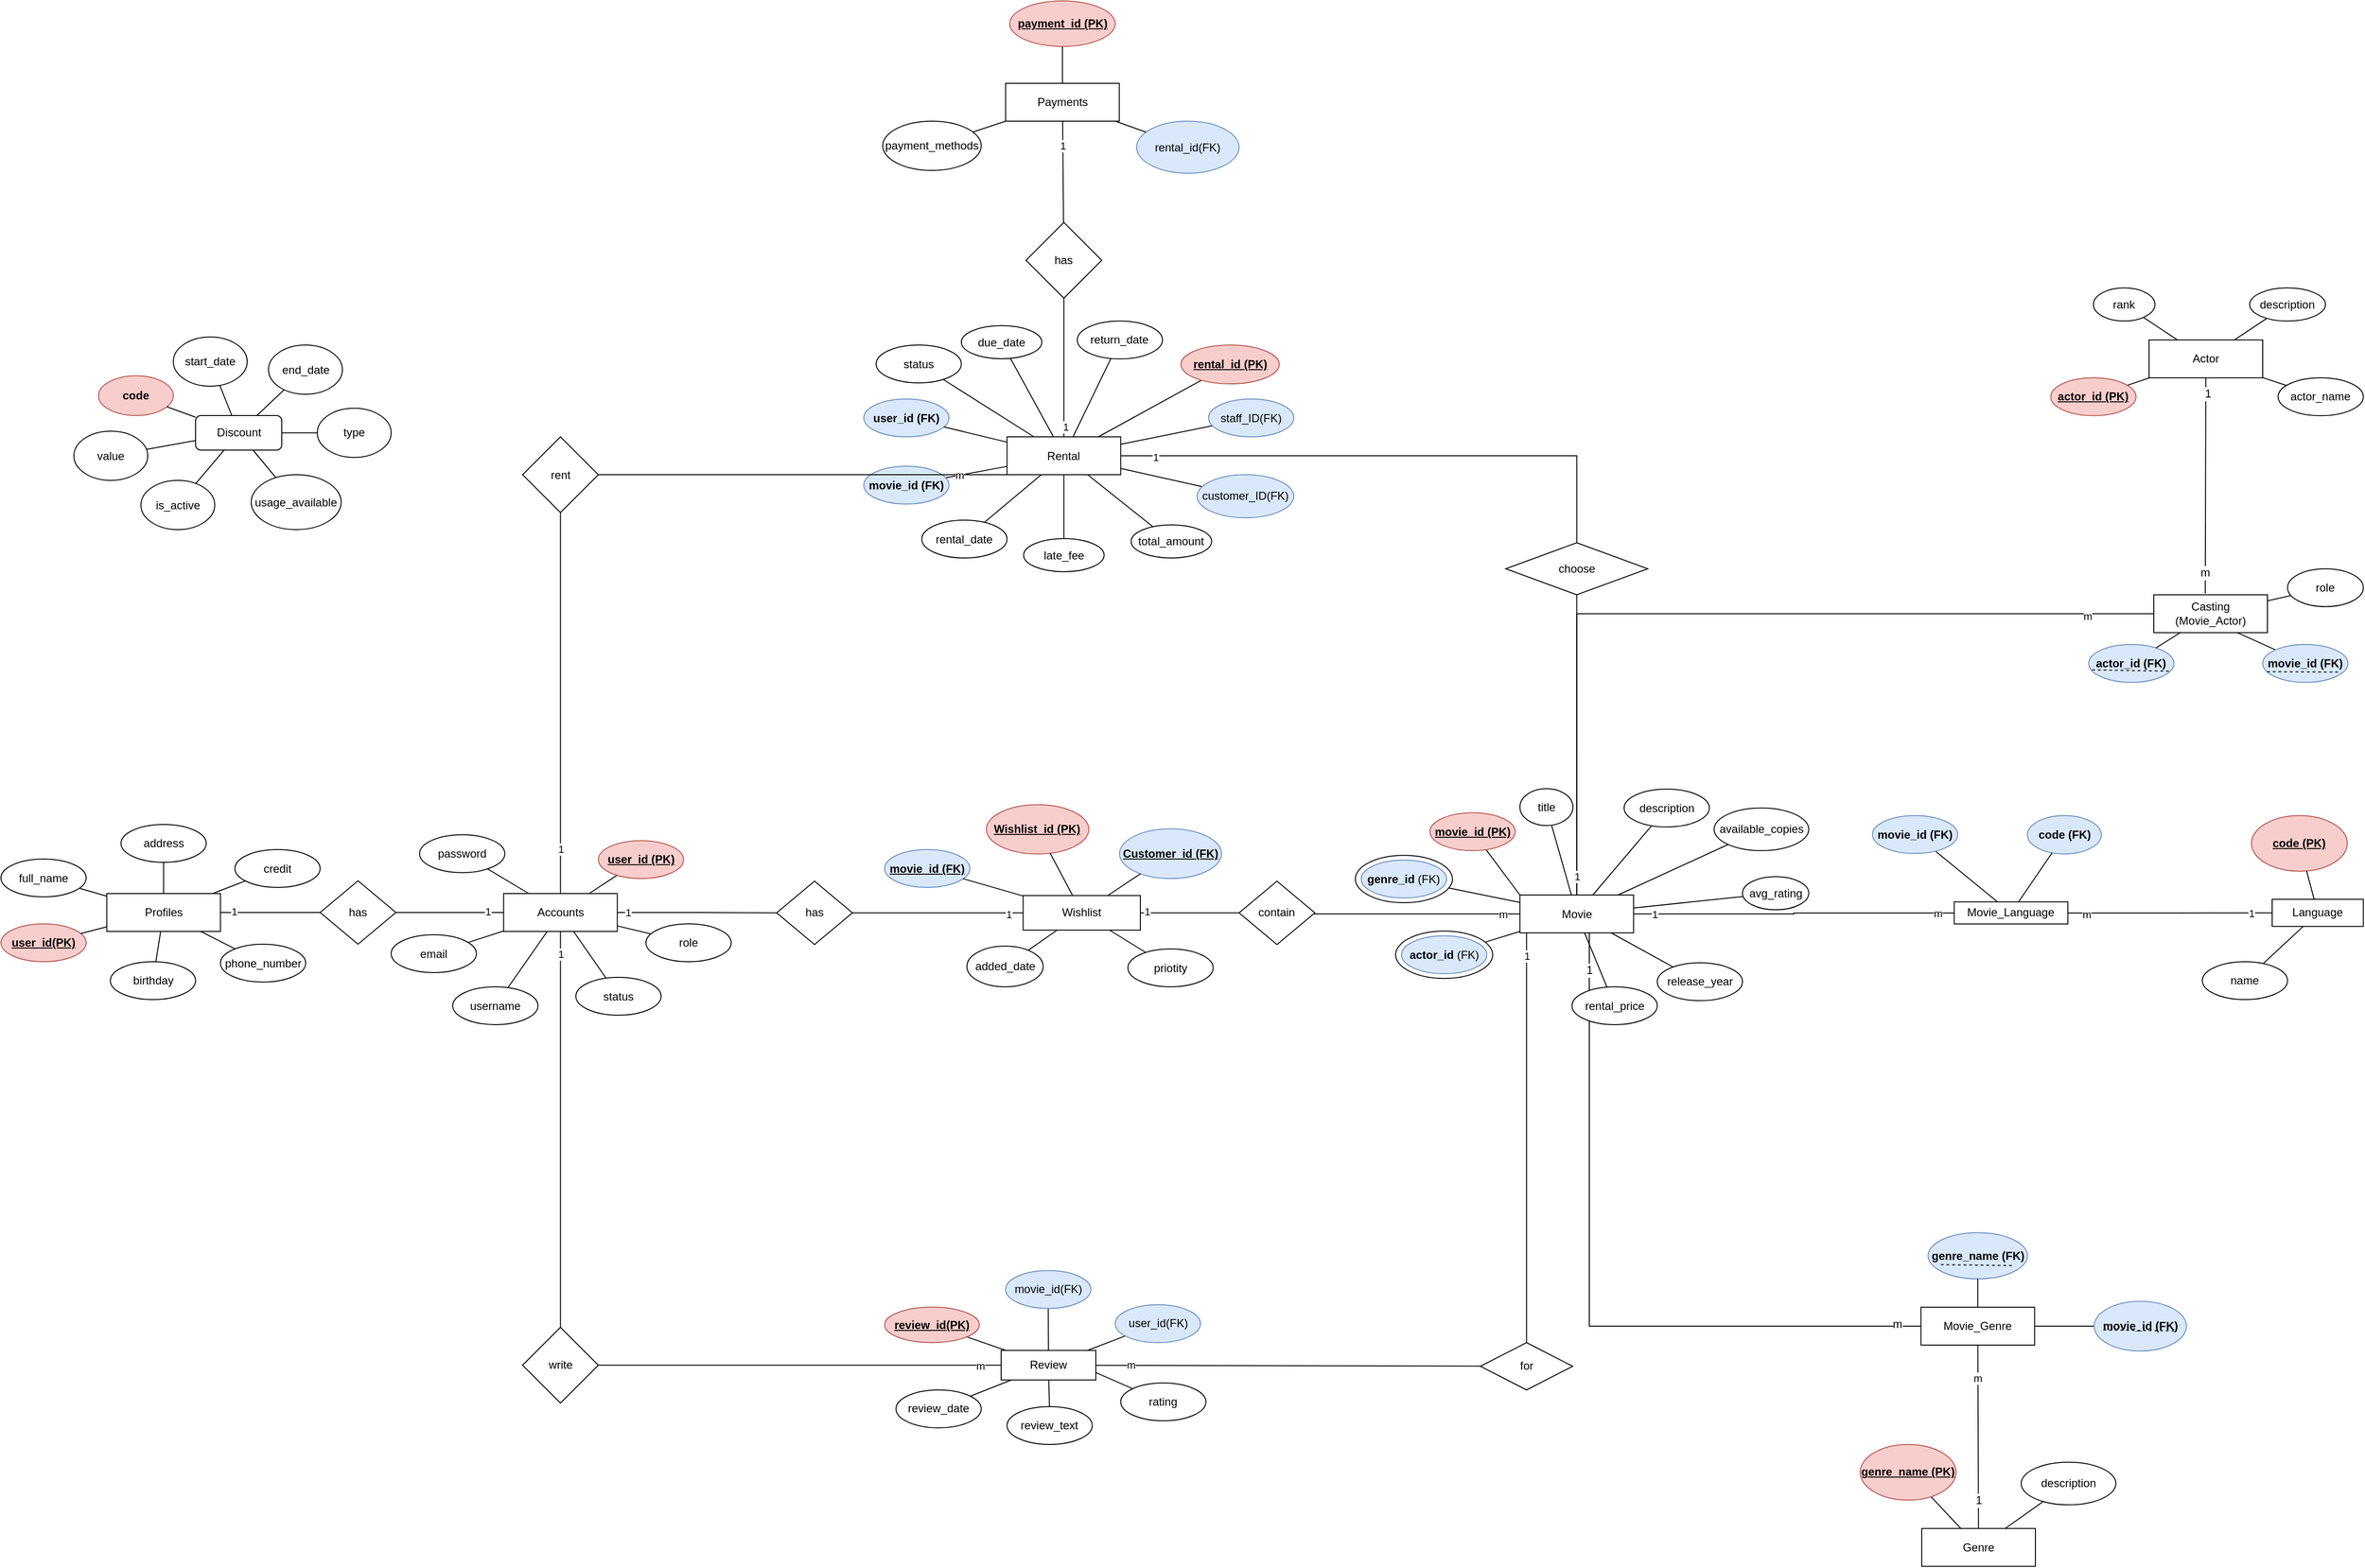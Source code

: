 <mxfile version="24.9.3">
  <diagram name="Page-1" id="xdNO-wtEi7Ypv27mEj1e">
    <mxGraphModel dx="2589" dy="2540" grid="1" gridSize="13" guides="1" tooltips="1" connect="1" arrows="1" fold="1" page="1" pageScale="1" pageWidth="850" pageHeight="1100" math="0" shadow="0">
      <root>
        <mxCell id="0" />
        <mxCell id="1" parent="0" />
        <mxCell id="vwZq9Y9TnrJTcbUkJgKD-1" style="rounded=0;orthogonalLoop=1;jettySize=auto;html=1;fontSize=12;startSize=8;endSize=8;strokeColor=default;endArrow=none;endFill=0;startArrow=none;startFill=0;strokeWidth=1;" parent="1" source="vwZq9Y9TnrJTcbUkJgKD-8" target="vwZq9Y9TnrJTcbUkJgKD-15" edge="1">
          <mxGeometry relative="1" as="geometry" />
        </mxCell>
        <mxCell id="vwZq9Y9TnrJTcbUkJgKD-3" style="rounded=0;orthogonalLoop=1;jettySize=auto;html=1;fontSize=12;startSize=8;endSize=8;strokeColor=default;endArrow=none;endFill=0;startArrow=none;startFill=0;strokeWidth=1;" parent="1" source="vwZq9Y9TnrJTcbUkJgKD-8" target="vwZq9Y9TnrJTcbUkJgKD-11" edge="1">
          <mxGeometry relative="1" as="geometry" />
        </mxCell>
        <mxCell id="vwZq9Y9TnrJTcbUkJgKD-5" style="rounded=0;orthogonalLoop=1;jettySize=auto;html=1;fontSize=12;startSize=8;endSize=8;strokeColor=default;endArrow=none;endFill=0;startArrow=none;startFill=0;strokeWidth=1;" parent="1" source="vwZq9Y9TnrJTcbUkJgKD-8" target="vwZq9Y9TnrJTcbUkJgKD-14" edge="1">
          <mxGeometry relative="1" as="geometry" />
        </mxCell>
        <mxCell id="daBbPbXw10f9j0ik71Eo-80" value="" style="edgeStyle=orthogonalEdgeStyle;rounded=0;orthogonalLoop=1;jettySize=auto;html=1;endArrow=none;endFill=0;" parent="1" target="daBbPbXw10f9j0ik71Eo-79" edge="1">
          <mxGeometry relative="1" as="geometry">
            <Array as="points">
              <mxPoint x="895" y="53" />
              <mxPoint x="895" y="53" />
            </Array>
            <mxPoint x="946" y="53.37" as="sourcePoint" />
          </mxGeometry>
        </mxCell>
        <mxCell id="daBbPbXw10f9j0ik71Eo-94" value="1" style="edgeLabel;html=1;align=center;verticalAlign=middle;resizable=0;points=[];" parent="daBbPbXw10f9j0ik71Eo-80" vertex="1" connectable="0">
          <mxGeometry x="0.876" y="-1" relative="1" as="geometry">
            <mxPoint as="offset" />
          </mxGeometry>
        </mxCell>
        <mxCell id="vwZq9Y9TnrJTcbUkJgKD-8" value="Accounts" style="whiteSpace=wrap;html=1;strokeColor=default;" parent="1" vertex="1">
          <mxGeometry x="543.75" y="33" width="120" height="40" as="geometry" />
        </mxCell>
        <mxCell id="vwZq9Y9TnrJTcbUkJgKD-11" value="role" style="ellipse;whiteSpace=wrap;html=1;" parent="1" vertex="1">
          <mxGeometry x="694" y="65" width="90" height="40" as="geometry" />
        </mxCell>
        <mxCell id="vwZq9Y9TnrJTcbUkJgKD-12" value="email" style="ellipse;whiteSpace=wrap;html=1;" parent="1" vertex="1">
          <mxGeometry x="425" y="76.5" width="90" height="40" as="geometry" />
        </mxCell>
        <mxCell id="vwZq9Y9TnrJTcbUkJgKD-13" value="password" style="ellipse;whiteSpace=wrap;html=1;" parent="1" vertex="1">
          <mxGeometry x="455" y="-29.13" width="90" height="40" as="geometry" />
        </mxCell>
        <mxCell id="vwZq9Y9TnrJTcbUkJgKD-14" value="username" style="ellipse;whiteSpace=wrap;html=1;" parent="1" vertex="1">
          <mxGeometry x="490" y="131.5" width="90" height="40" as="geometry" />
        </mxCell>
        <mxCell id="vwZq9Y9TnrJTcbUkJgKD-15" value="&lt;strong&gt;user_id&lt;/strong&gt; (PK)" style="ellipse;whiteSpace=wrap;html=1;fillColor=#f8cecc;strokeColor=#b85450;fontStyle=5" parent="1" vertex="1">
          <mxGeometry x="643.75" y="-22.88" width="90" height="40" as="geometry" />
        </mxCell>
        <mxCell id="vwZq9Y9TnrJTcbUkJgKD-17" style="rounded=0;orthogonalLoop=1;jettySize=auto;html=1;fontSize=12;startSize=8;endSize=8;strokeColor=default;endArrow=none;endFill=0;startArrow=none;startFill=0;strokeWidth=1;" parent="1" source="vwZq9Y9TnrJTcbUkJgKD-8" target="vwZq9Y9TnrJTcbUkJgKD-12" edge="1">
          <mxGeometry relative="1" as="geometry" />
        </mxCell>
        <mxCell id="vwZq9Y9TnrJTcbUkJgKD-19" style="rounded=0;orthogonalLoop=1;jettySize=auto;html=1;fontSize=12;startSize=8;endSize=8;strokeColor=default;endArrow=none;endFill=0;startArrow=none;startFill=0;strokeWidth=1;" parent="1" source="vwZq9Y9TnrJTcbUkJgKD-8" target="vwZq9Y9TnrJTcbUkJgKD-13" edge="1">
          <mxGeometry relative="1" as="geometry" />
        </mxCell>
        <mxCell id="vwZq9Y9TnrJTcbUkJgKD-20" style="edgeStyle=none;curved=0;rounded=0;orthogonalLoop=1;jettySize=auto;html=1;exitX=0;exitY=0;exitDx=0;exitDy=0;fontSize=12;startSize=8;endSize=8;strokeColor=default;endArrow=none;endFill=0;startArrow=none;startFill=0;strokeWidth=1;" parent="1" source="vwZq9Y9TnrJTcbUkJgKD-27" target="vwZq9Y9TnrJTcbUkJgKD-34" edge="1">
          <mxGeometry relative="1" as="geometry" />
        </mxCell>
        <mxCell id="vwZq9Y9TnrJTcbUkJgKD-21" style="edgeStyle=none;curved=0;rounded=0;orthogonalLoop=1;jettySize=auto;html=1;fontSize=12;startSize=8;endSize=8;strokeColor=default;endArrow=none;endFill=0;startArrow=none;startFill=0;strokeWidth=1;" parent="1" source="vwZq9Y9TnrJTcbUkJgKD-27" target="vwZq9Y9TnrJTcbUkJgKD-29" edge="1">
          <mxGeometry relative="1" as="geometry" />
        </mxCell>
        <mxCell id="vwZq9Y9TnrJTcbUkJgKD-22" style="edgeStyle=orthogonalEdgeStyle;rounded=0;orthogonalLoop=1;jettySize=auto;html=1;fontSize=12;startSize=8;endSize=8;strokeColor=default;endArrow=none;endFill=0;startArrow=none;startFill=0;strokeWidth=1;" parent="1" source="nqAkSqzx1TBbznKrGf0k-15" target="nqAkSqzx1TBbznKrGf0k-5" edge="1">
          <mxGeometry relative="1" as="geometry">
            <mxPoint x="2127.67" y="53" as="sourcePoint" />
            <mxPoint x="2151" y="131.5" as="targetPoint" />
          </mxGeometry>
        </mxCell>
        <mxCell id="nqAkSqzx1TBbznKrGf0k-23" value="m" style="edgeLabel;html=1;align=center;verticalAlign=middle;resizable=0;points=[];" parent="vwZq9Y9TnrJTcbUkJgKD-22" vertex="1" connectable="0">
          <mxGeometry x="-0.826" y="-1" relative="1" as="geometry">
            <mxPoint as="offset" />
          </mxGeometry>
        </mxCell>
        <mxCell id="nqAkSqzx1TBbznKrGf0k-25" value="1" style="edgeLabel;html=1;align=center;verticalAlign=middle;resizable=0;points=[];" parent="vwZq9Y9TnrJTcbUkJgKD-22" vertex="1" connectable="0">
          <mxGeometry x="0.791" relative="1" as="geometry">
            <mxPoint as="offset" />
          </mxGeometry>
        </mxCell>
        <mxCell id="vwZq9Y9TnrJTcbUkJgKD-23" style="edgeStyle=none;curved=0;rounded=0;orthogonalLoop=1;jettySize=auto;html=1;fontSize=12;startSize=8;endSize=8;strokeColor=default;endArrow=none;endFill=0;startArrow=none;startFill=0;strokeWidth=1;" parent="1" source="vwZq9Y9TnrJTcbUkJgKD-27" target="vwZq9Y9TnrJTcbUkJgKD-35" edge="1">
          <mxGeometry relative="1" as="geometry" />
        </mxCell>
        <mxCell id="vwZq9Y9TnrJTcbUkJgKD-24" style="edgeStyle=none;curved=0;rounded=0;orthogonalLoop=1;jettySize=auto;html=1;fontSize=12;startSize=8;endSize=8;strokeColor=default;endArrow=none;endFill=0;startArrow=none;startFill=0;strokeWidth=1;" parent="1" source="vwZq9Y9TnrJTcbUkJgKD-27" target="HvHesekv2nDa_G__FXom-8" edge="1">
          <mxGeometry relative="1" as="geometry" />
        </mxCell>
        <mxCell id="vwZq9Y9TnrJTcbUkJgKD-25" value="" style="edgeStyle=none;curved=1;rounded=0;orthogonalLoop=1;jettySize=auto;html=1;fontSize=12;startSize=8;endSize=8;endArrow=none;endFill=0;startArrow=none;startFill=0;" parent="1" source="vwZq9Y9TnrJTcbUkJgKD-27" target="vwZq9Y9TnrJTcbUkJgKD-39" edge="1">
          <mxGeometry relative="1" as="geometry" />
        </mxCell>
        <mxCell id="vwZq9Y9TnrJTcbUkJgKD-26" value="" style="edgeStyle=none;curved=1;rounded=0;orthogonalLoop=1;jettySize=auto;html=1;fontSize=12;startSize=8;endSize=8;targetPerimeterSpacing=-1;startArrow=none;startFill=0;endArrow=none;endFill=0;" parent="1" source="vwZq9Y9TnrJTcbUkJgKD-27" target="vwZq9Y9TnrJTcbUkJgKD-40" edge="1">
          <mxGeometry relative="1" as="geometry" />
        </mxCell>
        <mxCell id="vwZq9Y9TnrJTcbUkJgKD-27" value="Movie" style="whiteSpace=wrap;html=1;strokeColor=default;" parent="1" vertex="1">
          <mxGeometry x="1616.75" y="34.5" width="120" height="40" as="geometry" />
        </mxCell>
        <mxCell id="vwZq9Y9TnrJTcbUkJgKD-28" value="title" style="ellipse;whiteSpace=wrap;html=1;" parent="1" vertex="1">
          <mxGeometry x="1616.75" y="-77.87" width="56" height="39" as="geometry" />
        </mxCell>
        <mxCell id="vwZq9Y9TnrJTcbUkJgKD-29" value="release_year" style="ellipse;whiteSpace=wrap;html=1;" parent="1" vertex="1">
          <mxGeometry x="1761.75" y="106.13" width="90" height="40" as="geometry" />
        </mxCell>
        <mxCell id="vwZq9Y9TnrJTcbUkJgKD-31" value="&lt;strong&gt;genre_id&lt;/strong&gt; (FK)" style="ellipse;whiteSpace=wrap;html=1;fillColor=#dae8fc;strokeColor=#6c8ebf;" parent="1" vertex="1">
          <mxGeometry x="1449.25" y="-2.37" width="90" height="40" as="geometry" />
        </mxCell>
        <mxCell id="vwZq9Y9TnrJTcbUkJgKD-32" value="avg_rating" style="ellipse;whiteSpace=wrap;html=1;" parent="1" vertex="1">
          <mxGeometry x="1851.75" y="15.13" width="70" height="35" as="geometry" />
        </mxCell>
        <mxCell id="vwZq9Y9TnrJTcbUkJgKD-33" value="&lt;strong&gt;actor_id&lt;/strong&gt; (FK)" style="ellipse;whiteSpace=wrap;html=1;fillColor=#dae8fc;strokeColor=#6c8ebf;" parent="1" vertex="1">
          <mxGeometry x="1491.75" y="77.63" width="90" height="40" as="geometry" />
        </mxCell>
        <mxCell id="vwZq9Y9TnrJTcbUkJgKD-34" value="&lt;strong&gt;movie_id&lt;/strong&gt; (PK)" style="ellipse;whiteSpace=wrap;html=1;fillColor=#f8cecc;strokeColor=#b85450;fontStyle=5" parent="1" vertex="1">
          <mxGeometry x="1521.75" y="-52.37" width="90" height="40" as="geometry" />
        </mxCell>
        <mxCell id="vwZq9Y9TnrJTcbUkJgKD-35" value="description" style="ellipse;whiteSpace=wrap;html=1;" parent="1" vertex="1">
          <mxGeometry x="1726.75" y="-77.37" width="90" height="40" as="geometry" />
        </mxCell>
        <mxCell id="vwZq9Y9TnrJTcbUkJgKD-36" style="edgeStyle=none;curved=0;rounded=0;orthogonalLoop=1;jettySize=auto;html=1;fontSize=12;startSize=8;endSize=8;strokeColor=default;endArrow=none;endFill=0;startArrow=none;startFill=0;strokeWidth=1;" parent="1" source="vwZq9Y9TnrJTcbUkJgKD-27" target="HvHesekv2nDa_G__FXom-6" edge="1">
          <mxGeometry relative="1" as="geometry" />
        </mxCell>
        <mxCell id="vwZq9Y9TnrJTcbUkJgKD-37" style="edgeStyle=none;curved=0;rounded=0;orthogonalLoop=1;jettySize=auto;html=1;fontSize=12;startSize=8;endSize=8;strokeColor=default;endArrow=none;endFill=0;startArrow=none;startFill=0;strokeWidth=1;" parent="1" source="vwZq9Y9TnrJTcbUkJgKD-27" target="vwZq9Y9TnrJTcbUkJgKD-28" edge="1">
          <mxGeometry relative="1" as="geometry" />
        </mxCell>
        <mxCell id="vwZq9Y9TnrJTcbUkJgKD-38" style="edgeStyle=none;curved=0;rounded=0;orthogonalLoop=1;jettySize=auto;html=1;fontSize=12;startSize=8;endSize=8;strokeColor=default;endArrow=none;endFill=0;startArrow=none;startFill=0;strokeWidth=1;" parent="1" source="vwZq9Y9TnrJTcbUkJgKD-27" target="vwZq9Y9TnrJTcbUkJgKD-32" edge="1">
          <mxGeometry relative="1" as="geometry" />
        </mxCell>
        <mxCell id="vwZq9Y9TnrJTcbUkJgKD-40" value="available_copies" style="ellipse;whiteSpace=wrap;html=1;" parent="1" vertex="1">
          <mxGeometry x="1821.75" y="-57.37" width="100" height="45" as="geometry" />
        </mxCell>
        <mxCell id="vwZq9Y9TnrJTcbUkJgKD-41" style="edgeStyle=none;curved=0;rounded=0;orthogonalLoop=1;jettySize=auto;html=1;fontSize=12;startSize=8;endSize=8;strokeColor=default;endArrow=none;endFill=0;startArrow=none;startFill=0;strokeWidth=1;" parent="1" source="vwZq9Y9TnrJTcbUkJgKD-43" target="vwZq9Y9TnrJTcbUkJgKD-44" edge="1">
          <mxGeometry relative="1" as="geometry" />
        </mxCell>
        <mxCell id="vwZq9Y9TnrJTcbUkJgKD-42" value="" style="edgeStyle=none;curved=1;rounded=0;orthogonalLoop=1;jettySize=auto;html=1;fontSize=12;startSize=8;endSize=8;targetPerimeterSpacing=-1;startArrow=none;startFill=0;endArrow=none;endFill=0;" parent="1" source="vwZq9Y9TnrJTcbUkJgKD-43" target="vwZq9Y9TnrJTcbUkJgKD-45" edge="1">
          <mxGeometry relative="1" as="geometry" />
        </mxCell>
        <mxCell id="vwZq9Y9TnrJTcbUkJgKD-43" value="Genre" style="whiteSpace=wrap;html=1;strokeColor=default;" parent="1" vertex="1">
          <mxGeometry x="2041" y="703.75" width="120" height="40" as="geometry" />
        </mxCell>
        <mxCell id="vwZq9Y9TnrJTcbUkJgKD-44" value="&lt;strong&gt;genre_name&lt;/strong&gt;&amp;nbsp;(PK)" style="ellipse;whiteSpace=wrap;html=1;fillColor=#f8cecc;strokeColor=#b85450;fontStyle=5" parent="1" vertex="1">
          <mxGeometry x="1976" y="615" width="101.25" height="58.75" as="geometry" />
        </mxCell>
        <mxCell id="vwZq9Y9TnrJTcbUkJgKD-45" value="description" style="ellipse;whiteSpace=wrap;html=1;" parent="1" vertex="1">
          <mxGeometry x="2146" y="633.75" width="100" height="45" as="geometry" />
        </mxCell>
        <mxCell id="vwZq9Y9TnrJTcbUkJgKD-46" style="edgeStyle=none;curved=0;rounded=0;orthogonalLoop=1;jettySize=auto;html=1;fontSize=12;startSize=8;endSize=8;strokeColor=default;endArrow=none;endFill=0;startArrow=none;startFill=0;strokeWidth=1;" parent="1" source="vwZq9Y9TnrJTcbUkJgKD-53" target="vwZq9Y9TnrJTcbUkJgKD-55" edge="1">
          <mxGeometry relative="1" as="geometry" />
        </mxCell>
        <mxCell id="vwZq9Y9TnrJTcbUkJgKD-47" style="edgeStyle=orthogonalEdgeStyle;rounded=0;orthogonalLoop=1;jettySize=auto;html=1;fontSize=12;startSize=8;endSize=8;endArrow=none;endFill=0;" parent="1" source="vwZq9Y9TnrJTcbUkJgKD-53" target="vwZq9Y9TnrJTcbUkJgKD-27" edge="1">
          <mxGeometry relative="1" as="geometry">
            <Array as="points">
              <mxPoint x="1690" y="490" />
            </Array>
          </mxGeometry>
        </mxCell>
        <mxCell id="vwZq9Y9TnrJTcbUkJgKD-48" value="1" style="edgeLabel;html=1;align=center;verticalAlign=middle;resizable=0;points=[];fontSize=12;" parent="vwZq9Y9TnrJTcbUkJgKD-47" vertex="1" connectable="0">
          <mxGeometry x="0.823" relative="1" as="geometry">
            <mxPoint y="-28" as="offset" />
          </mxGeometry>
        </mxCell>
        <mxCell id="vwZq9Y9TnrJTcbUkJgKD-49" value="m" style="edgeLabel;html=1;align=center;verticalAlign=middle;resizable=0;points=[];fontSize=12;" parent="vwZq9Y9TnrJTcbUkJgKD-47" vertex="1" connectable="0">
          <mxGeometry x="-0.791" y="-2" relative="1" as="geometry">
            <mxPoint x="55" as="offset" />
          </mxGeometry>
        </mxCell>
        <mxCell id="vwZq9Y9TnrJTcbUkJgKD-50" style="edgeStyle=none;curved=1;rounded=0;orthogonalLoop=1;jettySize=auto;html=1;fontSize=12;startSize=8;endSize=8;endArrow=none;endFill=0;" parent="1" source="vwZq9Y9TnrJTcbUkJgKD-53" target="vwZq9Y9TnrJTcbUkJgKD-43" edge="1">
          <mxGeometry relative="1" as="geometry" />
        </mxCell>
        <mxCell id="vwZq9Y9TnrJTcbUkJgKD-51" value="1" style="edgeLabel;html=1;align=center;verticalAlign=middle;resizable=0;points=[];fontSize=12;" parent="vwZq9Y9TnrJTcbUkJgKD-50" vertex="1" connectable="0">
          <mxGeometry x="0.693" relative="1" as="geometry">
            <mxPoint as="offset" />
          </mxGeometry>
        </mxCell>
        <mxCell id="7WjgQxB0nHzjTj8IJ9Qh-1" value="m" style="edgeLabel;html=1;align=center;verticalAlign=middle;resizable=0;points=[];" parent="vwZq9Y9TnrJTcbUkJgKD-50" vertex="1" connectable="0">
          <mxGeometry x="-0.641" y="-1" relative="1" as="geometry">
            <mxPoint as="offset" />
          </mxGeometry>
        </mxCell>
        <mxCell id="vwZq9Y9TnrJTcbUkJgKD-53" value="Movie_Genre" style="whiteSpace=wrap;html=1;strokeColor=default;" parent="1" vertex="1">
          <mxGeometry x="2040.17" y="470" width="120" height="40" as="geometry" />
        </mxCell>
        <mxCell id="vwZq9Y9TnrJTcbUkJgKD-54" value="&lt;strong&gt;genre_name&lt;/strong&gt;&amp;nbsp;(FK)" style="ellipse;whiteSpace=wrap;html=1;fillColor=#dae8fc;strokeColor=#6c8ebf;fontStyle=1;direction=west;" parent="1" vertex="1">
          <mxGeometry x="2047.67" y="391.25" width="105" height="48.75" as="geometry" />
        </mxCell>
        <mxCell id="vwZq9Y9TnrJTcbUkJgKD-55" value="&lt;strong&gt;movie_id&lt;/strong&gt; (FK)" style="ellipse;whiteSpace=wrap;html=1;fillColor=#dae8fc;strokeColor=#6c8ebf;fontStyle=1" parent="1" vertex="1">
          <mxGeometry x="2223" y="463.75" width="97.5" height="52.5" as="geometry" />
        </mxCell>
        <mxCell id="vwZq9Y9TnrJTcbUkJgKD-56" style="edgeStyle=none;curved=0;rounded=0;orthogonalLoop=1;jettySize=auto;html=1;fontSize=12;startSize=8;endSize=8;strokeColor=default;endArrow=none;endFill=0;startArrow=none;startFill=0;strokeWidth=1;" parent="1" source="vwZq9Y9TnrJTcbUkJgKD-53" target="vwZq9Y9TnrJTcbUkJgKD-54" edge="1">
          <mxGeometry relative="1" as="geometry" />
        </mxCell>
        <mxCell id="vwZq9Y9TnrJTcbUkJgKD-57" style="edgeStyle=none;curved=0;rounded=0;orthogonalLoop=1;jettySize=auto;html=1;fontSize=12;startSize=8;endSize=8;strokeColor=default;endArrow=none;endFill=0;startArrow=none;startFill=0;strokeWidth=1;" parent="1" source="vwZq9Y9TnrJTcbUkJgKD-58" target="vwZq9Y9TnrJTcbUkJgKD-60" edge="1">
          <mxGeometry relative="1" as="geometry" />
        </mxCell>
        <mxCell id="vwZq9Y9TnrJTcbUkJgKD-58" value="Actor" style="whiteSpace=wrap;html=1;strokeColor=default;" parent="1" vertex="1">
          <mxGeometry x="2281" y="-551.85" width="120" height="40" as="geometry" />
        </mxCell>
        <mxCell id="vwZq9Y9TnrJTcbUkJgKD-59" value="actor_name" style="ellipse;whiteSpace=wrap;html=1;" parent="1" vertex="1">
          <mxGeometry x="2417.25" y="-511.85" width="90" height="40" as="geometry" />
        </mxCell>
        <mxCell id="vwZq9Y9TnrJTcbUkJgKD-60" value="&lt;strong&gt;actor_id&lt;/strong&gt; (PK)" style="ellipse;whiteSpace=wrap;html=1;fillColor=#f8cecc;strokeColor=#b85450;fontStyle=5;align=center;" parent="1" vertex="1">
          <mxGeometry x="2177.25" y="-511.85" width="90" height="40" as="geometry" />
        </mxCell>
        <mxCell id="vwZq9Y9TnrJTcbUkJgKD-61" style="edgeStyle=none;curved=0;rounded=0;orthogonalLoop=1;jettySize=auto;html=1;fontSize=12;startSize=8;endSize=8;strokeColor=default;endArrow=none;endFill=0;startArrow=none;startFill=0;strokeWidth=1;" parent="1" source="vwZq9Y9TnrJTcbUkJgKD-58" target="vwZq9Y9TnrJTcbUkJgKD-59" edge="1">
          <mxGeometry relative="1" as="geometry" />
        </mxCell>
        <mxCell id="vwZq9Y9TnrJTcbUkJgKD-62" style="edgeStyle=none;curved=0;rounded=0;orthogonalLoop=1;jettySize=auto;html=1;exitX=0;exitY=0;exitDx=0;exitDy=0;fontSize=12;startSize=8;endSize=8;strokeColor=default;endArrow=none;endFill=0;startArrow=none;startFill=0;strokeWidth=1;" parent="1" source="vwZq9Y9TnrJTcbUkJgKD-66" target="vwZq9Y9TnrJTcbUkJgKD-69" edge="1">
          <mxGeometry relative="1" as="geometry" />
        </mxCell>
        <mxCell id="vwZq9Y9TnrJTcbUkJgKD-63" style="edgeStyle=orthogonalEdgeStyle;rounded=0;orthogonalLoop=1;jettySize=auto;html=1;entryX=0.5;entryY=0;entryDx=0;entryDy=0;fontSize=12;startSize=8;endSize=8;endArrow=none;endFill=0;" parent="1" source="vwZq9Y9TnrJTcbUkJgKD-66" target="vwZq9Y9TnrJTcbUkJgKD-27" edge="1">
          <mxGeometry relative="1" as="geometry" />
        </mxCell>
        <mxCell id="7WjgQxB0nHzjTj8IJ9Qh-6" value="m" style="edgeLabel;html=1;align=center;verticalAlign=middle;resizable=0;points=[];" parent="vwZq9Y9TnrJTcbUkJgKD-63" vertex="1" connectable="0">
          <mxGeometry x="-0.844" y="2" relative="1" as="geometry">
            <mxPoint as="offset" />
          </mxGeometry>
        </mxCell>
        <mxCell id="vwZq9Y9TnrJTcbUkJgKD-66" value="Casting (Movie_Actor)" style="whiteSpace=wrap;html=1;strokeColor=default;" parent="1" vertex="1">
          <mxGeometry x="2286" y="-282.64" width="120" height="40" as="geometry" />
        </mxCell>
        <mxCell id="vwZq9Y9TnrJTcbUkJgKD-68" value="&lt;strong&gt;actor_id&lt;/strong&gt; (FK)" style="ellipse;whiteSpace=wrap;html=1;fillColor=#dae8fc;strokeColor=#6c8ebf;fontStyle=1" parent="1" vertex="1">
          <mxGeometry x="2217.25" y="-230.14" width="90" height="40" as="geometry" />
        </mxCell>
        <mxCell id="vwZq9Y9TnrJTcbUkJgKD-69" value="&lt;strong&gt;movie_id&lt;/strong&gt; (FK)" style="ellipse;whiteSpace=wrap;html=1;fillColor=#dae8fc;strokeColor=#6c8ebf;fontStyle=1;" parent="1" vertex="1">
          <mxGeometry x="2401" y="-230.14" width="90" height="40" as="geometry" />
        </mxCell>
        <mxCell id="vwZq9Y9TnrJTcbUkJgKD-70" style="edgeStyle=none;curved=0;rounded=0;orthogonalLoop=1;jettySize=auto;html=1;fontSize=12;startSize=8;endSize=8;strokeColor=default;endArrow=none;endFill=0;startArrow=none;startFill=0;strokeWidth=1;" parent="1" source="vwZq9Y9TnrJTcbUkJgKD-66" target="vwZq9Y9TnrJTcbUkJgKD-68" edge="1">
          <mxGeometry relative="1" as="geometry" />
        </mxCell>
        <mxCell id="vwZq9Y9TnrJTcbUkJgKD-72" style="edgeStyle=none;curved=0;rounded=0;orthogonalLoop=1;jettySize=auto;html=1;fontSize=12;startSize=8;endSize=8;strokeColor=default;endArrow=none;endFill=0;startArrow=none;startFill=0;strokeWidth=1;" parent="1" source="vwZq9Y9TnrJTcbUkJgKD-80" target="vwZq9Y9TnrJTcbUkJgKD-85" edge="1">
          <mxGeometry relative="1" as="geometry" />
        </mxCell>
        <mxCell id="vwZq9Y9TnrJTcbUkJgKD-74" style="edgeStyle=none;curved=0;rounded=0;orthogonalLoop=1;jettySize=auto;html=1;fontSize=12;startSize=8;endSize=8;strokeColor=default;endArrow=none;endFill=0;startArrow=none;startFill=0;strokeWidth=1;" parent="1" source="vwZq9Y9TnrJTcbUkJgKD-80" target="vwZq9Y9TnrJTcbUkJgKD-82" edge="1">
          <mxGeometry relative="1" as="geometry" />
        </mxCell>
        <mxCell id="vwZq9Y9TnrJTcbUkJgKD-75" style="edgeStyle=none;curved=0;rounded=0;orthogonalLoop=1;jettySize=auto;html=1;fontSize=12;startSize=8;endSize=8;strokeColor=default;endArrow=none;endFill=0;startArrow=none;startFill=0;strokeWidth=1;" parent="1" source="vwZq9Y9TnrJTcbUkJgKD-80" target="vwZq9Y9TnrJTcbUkJgKD-84" edge="1">
          <mxGeometry relative="1" as="geometry" />
        </mxCell>
        <mxCell id="vwZq9Y9TnrJTcbUkJgKD-76" value="" style="edgeStyle=none;curved=1;rounded=0;orthogonalLoop=1;jettySize=auto;html=1;fontSize=12;startSize=8;endSize=8;endArrow=none;endFill=0;startArrow=none;startFill=0;" parent="1" source="vwZq9Y9TnrJTcbUkJgKD-80" target="vwZq9Y9TnrJTcbUkJgKD-87" edge="1">
          <mxGeometry relative="1" as="geometry" />
        </mxCell>
        <mxCell id="vwZq9Y9TnrJTcbUkJgKD-77" value="" style="edgeStyle=none;curved=1;rounded=0;orthogonalLoop=1;jettySize=auto;html=1;fontSize=12;startSize=8;endSize=8;targetPerimeterSpacing=-1;startArrow=none;startFill=0;endArrow=none;endFill=0;" parent="1" source="vwZq9Y9TnrJTcbUkJgKD-80" target="vwZq9Y9TnrJTcbUkJgKD-88" edge="1">
          <mxGeometry relative="1" as="geometry" />
        </mxCell>
        <mxCell id="a7wCdL0YuHwY793Ek5zo-3" style="edgeStyle=orthogonalEdgeStyle;rounded=0;orthogonalLoop=1;jettySize=auto;html=1;endArrow=none;endFill=0;" parent="1" source="vwZq9Y9TnrJTcbUkJgKD-80" target="vwZq9Y9TnrJTcbUkJgKD-94" edge="1">
          <mxGeometry relative="1" as="geometry">
            <Array as="points" />
          </mxGeometry>
        </mxCell>
        <mxCell id="a7wCdL0YuHwY793Ek5zo-6" value="1" style="edgeLabel;html=1;align=center;verticalAlign=middle;resizable=0;points=[];" parent="a7wCdL0YuHwY793Ek5zo-3" vertex="1" connectable="0">
          <mxGeometry x="-0.872" y="-1" relative="1" as="geometry">
            <mxPoint as="offset" />
          </mxGeometry>
        </mxCell>
        <mxCell id="vwZq9Y9TnrJTcbUkJgKD-80" value="Rental" style="whiteSpace=wrap;html=1;strokeColor=default;" parent="1" vertex="1">
          <mxGeometry x="1075.25" y="-449.5" width="120" height="40" as="geometry" />
        </mxCell>
        <mxCell id="vwZq9Y9TnrJTcbUkJgKD-83" value="&lt;strong&gt;user_id&lt;/strong&gt; (FK)" style="ellipse;whiteSpace=wrap;html=1;fillColor=#dae8fc;strokeColor=#6c8ebf;fontStyle=1" parent="1" vertex="1">
          <mxGeometry x="924" y="-489.5" width="90" height="40" as="geometry" />
        </mxCell>
        <mxCell id="vwZq9Y9TnrJTcbUkJgKD-84" value="&lt;strong&gt;movie_id&lt;/strong&gt; (FK)" style="ellipse;whiteSpace=wrap;html=1;fillColor=#dae8fc;strokeColor=#6c8ebf;fontStyle=1" parent="1" vertex="1">
          <mxGeometry x="924" y="-418.5" width="90" height="40" as="geometry" />
        </mxCell>
        <mxCell id="vwZq9Y9TnrJTcbUkJgKD-85" value="&lt;strong&gt;rental_id&lt;/strong&gt; (PK)" style="ellipse;whiteSpace=wrap;html=1;fillColor=#f8cecc;strokeColor=#b85450;fontStyle=5" parent="1" vertex="1">
          <mxGeometry x="1258.88" y="-546.5" width="103.75" height="41" as="geometry" />
        </mxCell>
        <mxCell id="vwZq9Y9TnrJTcbUkJgKD-86" style="edgeStyle=none;curved=0;rounded=0;orthogonalLoop=1;jettySize=auto;html=1;fontSize=12;startSize=8;endSize=8;strokeColor=default;endArrow=none;endFill=0;startArrow=none;startFill=0;strokeWidth=1;" parent="1" source="vwZq9Y9TnrJTcbUkJgKD-80" target="vwZq9Y9TnrJTcbUkJgKD-83" edge="1">
          <mxGeometry relative="1" as="geometry" />
        </mxCell>
        <mxCell id="vwZq9Y9TnrJTcbUkJgKD-87" value="rental_date" style="ellipse;whiteSpace=wrap;html=1;" parent="1" vertex="1">
          <mxGeometry x="985.25" y="-361.5" width="90" height="40" as="geometry" />
        </mxCell>
        <mxCell id="vwZq9Y9TnrJTcbUkJgKD-88" value="late_fee" style="ellipse;whiteSpace=wrap;html=1;" parent="1" vertex="1">
          <mxGeometry x="1092.75" y="-342" width="85" height="35" as="geometry" />
        </mxCell>
        <mxCell id="vwZq9Y9TnrJTcbUkJgKD-92" style="edgeStyle=orthogonalEdgeStyle;rounded=0;orthogonalLoop=1;jettySize=auto;html=1;fontSize=12;startSize=8;endSize=8;endArrow=none;endFill=0;" parent="1" source="vwZq9Y9TnrJTcbUkJgKD-94" target="vwZq9Y9TnrJTcbUkJgKD-27" edge="1">
          <mxGeometry relative="1" as="geometry">
            <Array as="points" />
          </mxGeometry>
        </mxCell>
        <mxCell id="MY8bs-RQkO05MQZ8Xh-i-11" value="1" style="edgeLabel;html=1;align=center;verticalAlign=middle;resizable=0;points=[];" parent="vwZq9Y9TnrJTcbUkJgKD-92" vertex="1" connectable="0">
          <mxGeometry x="0.486" y="1" relative="1" as="geometry">
            <mxPoint x="-1" y="62" as="offset" />
          </mxGeometry>
        </mxCell>
        <mxCell id="vwZq9Y9TnrJTcbUkJgKD-94" value="choose" style="rhombus;whiteSpace=wrap;html=1;" parent="1" vertex="1">
          <mxGeometry x="1601.75" y="-337.64" width="150" height="55" as="geometry" />
        </mxCell>
        <mxCell id="vwZq9Y9TnrJTcbUkJgKD-95" style="edgeStyle=none;curved=1;rounded=0;orthogonalLoop=1;jettySize=auto;html=1;entryX=0.453;entryY=-0.033;entryDx=0;entryDy=0;entryPerimeter=0;fontSize=12;startSize=8;endSize=8;endArrow=none;endFill=0;" parent="1" source="vwZq9Y9TnrJTcbUkJgKD-58" target="vwZq9Y9TnrJTcbUkJgKD-66" edge="1">
          <mxGeometry relative="1" as="geometry" />
        </mxCell>
        <mxCell id="vwZq9Y9TnrJTcbUkJgKD-96" value="1" style="edgeLabel;html=1;align=center;verticalAlign=middle;resizable=0;points=[];fontSize=12;" parent="vwZq9Y9TnrJTcbUkJgKD-95" vertex="1" connectable="0">
          <mxGeometry x="-0.856" y="2" relative="1" as="geometry">
            <mxPoint as="offset" />
          </mxGeometry>
        </mxCell>
        <mxCell id="vwZq9Y9TnrJTcbUkJgKD-97" value="m" style="edgeLabel;html=1;align=center;verticalAlign=middle;resizable=0;points=[];fontSize=12;" parent="vwZq9Y9TnrJTcbUkJgKD-95" vertex="1" connectable="0">
          <mxGeometry x="0.808" y="-1" relative="1" as="geometry">
            <mxPoint as="offset" />
          </mxGeometry>
        </mxCell>
        <mxCell id="HvHesekv2nDa_G__FXom-3" value="" style="endArrow=none;dashed=1;html=1;rounded=0;exitX=0.051;exitY=0.718;exitDx=0;exitDy=0;exitPerimeter=0;entryX=0.919;entryY=0.73;entryDx=0;entryDy=0;entryPerimeter=0;" parent="1" source="vwZq9Y9TnrJTcbUkJgKD-69" target="vwZq9Y9TnrJTcbUkJgKD-69" edge="1">
          <mxGeometry width="50" height="50" relative="1" as="geometry">
            <mxPoint x="2166" y="-212.64" as="sourcePoint" />
            <mxPoint x="2216" y="-262.64" as="targetPoint" />
          </mxGeometry>
        </mxCell>
        <mxCell id="HvHesekv2nDa_G__FXom-4" value="" style="endArrow=none;dashed=1;html=1;rounded=0;exitX=0.041;exitY=0.67;exitDx=0;exitDy=0;exitPerimeter=0;entryX=0.961;entryY=0.706;entryDx=0;entryDy=0;entryPerimeter=0;" parent="1" source="vwZq9Y9TnrJTcbUkJgKD-68" target="vwZq9Y9TnrJTcbUkJgKD-68" edge="1">
          <mxGeometry width="50" height="50" relative="1" as="geometry">
            <mxPoint x="2056" y="-192.88" as="sourcePoint" />
            <mxPoint x="2134" y="-192.88" as="targetPoint" />
          </mxGeometry>
        </mxCell>
        <mxCell id="HvHesekv2nDa_G__FXom-6" value="" style="ellipse;whiteSpace=wrap;html=1;gradientColor=none;fillStyle=dashed;fillColor=none;" parent="1" vertex="1">
          <mxGeometry x="1443" y="-7.37" width="102.5" height="50" as="geometry" />
        </mxCell>
        <mxCell id="HvHesekv2nDa_G__FXom-8" value="" style="ellipse;whiteSpace=wrap;html=1;gradientColor=none;fillStyle=dashed;fillColor=none;" parent="1" vertex="1">
          <mxGeometry x="1485.5" y="72.63" width="102.5" height="50" as="geometry" />
        </mxCell>
        <mxCell id="HvHesekv2nDa_G__FXom-17" value="" style="rounded=0;orthogonalLoop=1;jettySize=auto;html=1;endArrow=none;endFill=0;" parent="1" source="HvHesekv2nDa_G__FXom-13" target="HvHesekv2nDa_G__FXom-16" edge="1">
          <mxGeometry relative="1" as="geometry">
            <mxPoint x="1094" y="513.75" as="sourcePoint" />
          </mxGeometry>
        </mxCell>
        <mxCell id="HvHesekv2nDa_G__FXom-13" value="Review" style="rounded=0;whiteSpace=wrap;html=1;" parent="1" vertex="1">
          <mxGeometry x="1069" y="515.62" width="100" height="31.25" as="geometry" />
        </mxCell>
        <mxCell id="HvHesekv2nDa_G__FXom-16" value="review_id(PK)" style="ellipse;whiteSpace=wrap;html=1;rounded=0;fontStyle=5;fillColor=#f8cecc;strokeColor=#b85450;" parent="1" vertex="1">
          <mxGeometry x="946" y="469.88" width="100" height="37.5" as="geometry" />
        </mxCell>
        <mxCell id="HvHesekv2nDa_G__FXom-22" style="rounded=0;orthogonalLoop=1;jettySize=auto;html=1;endArrow=none;endFill=0;" parent="1" source="HvHesekv2nDa_G__FXom-18" target="HvHesekv2nDa_G__FXom-13" edge="1">
          <mxGeometry relative="1" as="geometry" />
        </mxCell>
        <mxCell id="HvHesekv2nDa_G__FXom-18" value="review_text" style="ellipse;whiteSpace=wrap;html=1;" parent="1" vertex="1">
          <mxGeometry x="1075.25" y="575" width="90" height="40" as="geometry" />
        </mxCell>
        <mxCell id="HvHesekv2nDa_G__FXom-19" value="review_date" style="ellipse;whiteSpace=wrap;html=1;" parent="1" vertex="1">
          <mxGeometry x="958" y="557.38" width="90" height="40" as="geometry" />
        </mxCell>
        <mxCell id="HvHesekv2nDa_G__FXom-23" style="rounded=0;orthogonalLoop=1;jettySize=auto;html=1;endArrow=none;endFill=0;" parent="1" source="HvHesekv2nDa_G__FXom-20" target="HvHesekv2nDa_G__FXom-13" edge="1">
          <mxGeometry relative="1" as="geometry" />
        </mxCell>
        <mxCell id="HvHesekv2nDa_G__FXom-20" value="user_id(FK)" style="ellipse;whiteSpace=wrap;html=1;fillColor=#dae8fc;strokeColor=#6c8ebf;" parent="1" vertex="1">
          <mxGeometry x="1189.5" y="467.38" width="90" height="40" as="geometry" />
        </mxCell>
        <mxCell id="HvHesekv2nDa_G__FXom-21" style="rounded=0;orthogonalLoop=1;jettySize=auto;html=1;endArrow=none;endFill=0;" parent="1" source="HvHesekv2nDa_G__FXom-19" target="HvHesekv2nDa_G__FXom-13" edge="1">
          <mxGeometry relative="1" as="geometry">
            <mxPoint x="1024" y="635" as="sourcePoint" />
          </mxGeometry>
        </mxCell>
        <mxCell id="HvHesekv2nDa_G__FXom-25" style="rounded=0;orthogonalLoop=1;jettySize=auto;html=1;entryX=1;entryY=0.75;entryDx=0;entryDy=0;endArrow=none;endFill=0;" parent="1" source="HvHesekv2nDa_G__FXom-24" target="HvHesekv2nDa_G__FXom-13" edge="1">
          <mxGeometry relative="1" as="geometry">
            <mxPoint x="1214.355" y="555.986" as="sourcePoint" />
          </mxGeometry>
        </mxCell>
        <mxCell id="HvHesekv2nDa_G__FXom-24" value="rating" style="ellipse;whiteSpace=wrap;html=1;" parent="1" vertex="1">
          <mxGeometry x="1195.25" y="550" width="90" height="40" as="geometry" />
        </mxCell>
        <mxCell id="HvHesekv2nDa_G__FXom-27" style="rounded=0;orthogonalLoop=1;jettySize=auto;html=1;endArrow=none;endFill=0;" parent="1" source="HvHesekv2nDa_G__FXom-26" target="HvHesekv2nDa_G__FXom-13" edge="1">
          <mxGeometry relative="1" as="geometry" />
        </mxCell>
        <mxCell id="HvHesekv2nDa_G__FXom-26" value="movie_id(FK)" style="ellipse;whiteSpace=wrap;html=1;fillColor=#dae8fc;strokeColor=#6c8ebf;" parent="1" vertex="1">
          <mxGeometry x="1073.75" y="431.25" width="90" height="40" as="geometry" />
        </mxCell>
        <mxCell id="nalIL6NrAGeNrtfmA-32-5" style="edgeStyle=orthogonalEdgeStyle;rounded=0;orthogonalLoop=1;jettySize=auto;html=1;fontSize=12;startSize=8;endSize=8;endArrow=none;endFill=0;" parent="1" source="nalIL6NrAGeNrtfmA-32-7" target="vwZq9Y9TnrJTcbUkJgKD-80" edge="1">
          <mxGeometry relative="1" as="geometry">
            <mxPoint x="1114.47" y="-68.5" as="sourcePoint" />
            <Array as="points">
              <mxPoint x="604" y="-429" />
            </Array>
          </mxGeometry>
        </mxCell>
        <mxCell id="a7wCdL0YuHwY793Ek5zo-5" value="m" style="edgeLabel;html=1;align=center;verticalAlign=middle;resizable=0;points=[];" parent="nalIL6NrAGeNrtfmA-32-5" vertex="1" connectable="0">
          <mxGeometry x="0.848" relative="1" as="geometry">
            <mxPoint x="-18" as="offset" />
          </mxGeometry>
        </mxCell>
        <mxCell id="nalIL6NrAGeNrtfmA-32-7" value="re&lt;span style=&quot;background-color: initial;&quot;&gt;nt&lt;/span&gt;" style="rhombus;whiteSpace=wrap;html=1;" parent="1" vertex="1">
          <mxGeometry x="563.75" y="-449.5" width="80" height="80" as="geometry" />
        </mxCell>
        <mxCell id="vwZq9Y9TnrJTcbUkJgKD-82" value="return_date" style="ellipse;whiteSpace=wrap;html=1;" parent="1" vertex="1">
          <mxGeometry x="1149.38" y="-571.85" width="90" height="40" as="geometry" />
        </mxCell>
        <mxCell id="MY8bs-RQkO05MQZ8Xh-i-2" value="write" style="rhombus;whiteSpace=wrap;html=1;" parent="1" vertex="1">
          <mxGeometry x="563.75" y="491.24" width="80" height="80" as="geometry" />
        </mxCell>
        <mxCell id="MY8bs-RQkO05MQZ8Xh-i-3" value="" style="endArrow=none;html=1;rounded=0;" parent="1" source="vwZq9Y9TnrJTcbUkJgKD-8" target="MY8bs-RQkO05MQZ8Xh-i-2" edge="1">
          <mxGeometry width="50" height="50" relative="1" as="geometry">
            <mxPoint x="890" y="89" as="sourcePoint" />
            <mxPoint x="940" y="39" as="targetPoint" />
          </mxGeometry>
        </mxCell>
        <mxCell id="7WjgQxB0nHzjTj8IJ9Qh-5" value="1" style="edgeLabel;html=1;align=center;verticalAlign=middle;resizable=0;points=[];" parent="MY8bs-RQkO05MQZ8Xh-i-3" vertex="1" connectable="0">
          <mxGeometry x="-0.885" relative="1" as="geometry">
            <mxPoint as="offset" />
          </mxGeometry>
        </mxCell>
        <mxCell id="MY8bs-RQkO05MQZ8Xh-i-4" value="" style="endArrow=none;html=1;rounded=0;edgeStyle=orthogonalEdgeStyle;" parent="1" source="HvHesekv2nDa_G__FXom-13" target="MY8bs-RQkO05MQZ8Xh-i-2" edge="1">
          <mxGeometry width="50" height="50" relative="1" as="geometry">
            <mxPoint x="1154" y="211.25" as="sourcePoint" />
            <mxPoint x="1204" y="161.25" as="targetPoint" />
          </mxGeometry>
        </mxCell>
        <mxCell id="7WjgQxB0nHzjTj8IJ9Qh-4" value="m" style="edgeLabel;html=1;align=center;verticalAlign=middle;resizable=0;points=[];" parent="MY8bs-RQkO05MQZ8Xh-i-4" vertex="1" connectable="0">
          <mxGeometry x="-0.897" relative="1" as="geometry">
            <mxPoint as="offset" />
          </mxGeometry>
        </mxCell>
        <mxCell id="MY8bs-RQkO05MQZ8Xh-i-7" value="" style="endArrow=none;html=1;rounded=0;" parent="1" source="vwZq9Y9TnrJTcbUkJgKD-8" target="nalIL6NrAGeNrtfmA-32-7" edge="1">
          <mxGeometry width="50" height="50" relative="1" as="geometry">
            <mxPoint x="720" y="59.0" as="sourcePoint" />
            <mxPoint x="770" y="9.0" as="targetPoint" />
          </mxGeometry>
        </mxCell>
        <mxCell id="MY8bs-RQkO05MQZ8Xh-i-8" value="1" style="edgeLabel;html=1;align=center;verticalAlign=middle;resizable=0;points=[];" parent="MY8bs-RQkO05MQZ8Xh-i-7" vertex="1" connectable="0">
          <mxGeometry x="-0.673" relative="1" as="geometry">
            <mxPoint y="19" as="offset" />
          </mxGeometry>
        </mxCell>
        <mxCell id="MY8bs-RQkO05MQZ8Xh-i-9" value="" style="endArrow=none;dashed=1;html=1;rounded=0;exitX=0.051;exitY=0.718;exitDx=0;exitDy=0;exitPerimeter=0;entryX=0.919;entryY=0.73;entryDx=0;entryDy=0;entryPerimeter=0;" parent="1" edge="1">
          <mxGeometry width="50" height="50" relative="1" as="geometry">
            <mxPoint x="2232.75" y="494" as="sourcePoint" />
            <mxPoint x="2310.75" y="495" as="targetPoint" />
          </mxGeometry>
        </mxCell>
        <mxCell id="MY8bs-RQkO05MQZ8Xh-i-10" value="" style="endArrow=none;dashed=1;html=1;rounded=0;exitX=0.051;exitY=0.718;exitDx=0;exitDy=0;exitPerimeter=0;entryX=0.919;entryY=0.73;entryDx=0;entryDy=0;entryPerimeter=0;" parent="1" edge="1">
          <mxGeometry width="50" height="50" relative="1" as="geometry">
            <mxPoint x="2061.17" y="425" as="sourcePoint" />
            <mxPoint x="2139.17" y="426" as="targetPoint" />
          </mxGeometry>
        </mxCell>
        <mxCell id="MY8bs-RQkO05MQZ8Xh-i-12" value="for" style="rhombus;whiteSpace=wrap;html=1;" parent="1" vertex="1">
          <mxGeometry x="1575" y="507.38" width="97.5" height="50" as="geometry" />
        </mxCell>
        <mxCell id="MY8bs-RQkO05MQZ8Xh-i-13" value="" style="endArrow=none;html=1;rounded=0;edgeStyle=orthogonalEdgeStyle;" parent="1" source="MY8bs-RQkO05MQZ8Xh-i-12" target="vwZq9Y9TnrJTcbUkJgKD-27" edge="1">
          <mxGeometry width="50" height="50" relative="1" as="geometry">
            <mxPoint x="1483.75" y="160.13" as="sourcePoint" />
            <mxPoint x="1533.75" y="110.13" as="targetPoint" />
            <Array as="points">
              <mxPoint x="1623.75" y="144.13" />
              <mxPoint x="1623.75" y="144.13" />
            </Array>
          </mxGeometry>
        </mxCell>
        <mxCell id="7WjgQxB0nHzjTj8IJ9Qh-3" value="1" style="edgeLabel;html=1;align=center;verticalAlign=middle;resizable=0;points=[];" parent="MY8bs-RQkO05MQZ8Xh-i-13" vertex="1" connectable="0">
          <mxGeometry x="0.89" relative="1" as="geometry">
            <mxPoint as="offset" />
          </mxGeometry>
        </mxCell>
        <mxCell id="MY8bs-RQkO05MQZ8Xh-i-14" value="" style="endArrow=none;html=1;rounded=0;" parent="1" source="HvHesekv2nDa_G__FXom-13" target="MY8bs-RQkO05MQZ8Xh-i-12" edge="1">
          <mxGeometry width="50" height="50" relative="1" as="geometry">
            <mxPoint x="1454" y="380.25" as="sourcePoint" />
            <mxPoint x="1504" y="330.25" as="targetPoint" />
          </mxGeometry>
        </mxCell>
        <mxCell id="7WjgQxB0nHzjTj8IJ9Qh-2" value="m" style="edgeLabel;html=1;align=center;verticalAlign=middle;resizable=0;points=[];" parent="MY8bs-RQkO05MQZ8Xh-i-14" vertex="1" connectable="0">
          <mxGeometry x="-0.826" y="1" relative="1" as="geometry">
            <mxPoint x="1" as="offset" />
          </mxGeometry>
        </mxCell>
        <mxCell id="daBbPbXw10f9j0ik71Eo-1" value="rank" style="ellipse;whiteSpace=wrap;html=1;" parent="1" vertex="1">
          <mxGeometry x="2222.25" y="-606.85" width="65" height="35" as="geometry" />
        </mxCell>
        <mxCell id="daBbPbXw10f9j0ik71Eo-3" value="description" style="ellipse;whiteSpace=wrap;html=1;" parent="1" vertex="1">
          <mxGeometry x="2387.25" y="-606.85" width="80" height="35" as="geometry" />
        </mxCell>
        <mxCell id="daBbPbXw10f9j0ik71Eo-4" value="role" style="ellipse;whiteSpace=wrap;html=1;" parent="1" vertex="1">
          <mxGeometry x="2427.25" y="-310.14" width="80" height="40" as="geometry" />
        </mxCell>
        <mxCell id="daBbPbXw10f9j0ik71Eo-5" value="" style="endArrow=none;html=1;rounded=0;" parent="1" source="daBbPbXw10f9j0ik71Eo-1" target="vwZq9Y9TnrJTcbUkJgKD-58" edge="1">
          <mxGeometry width="50" height="50" relative="1" as="geometry">
            <mxPoint x="2367.25" y="-411.85" as="sourcePoint" />
            <mxPoint x="2417.25" y="-461.85" as="targetPoint" />
          </mxGeometry>
        </mxCell>
        <mxCell id="daBbPbXw10f9j0ik71Eo-6" value="" style="endArrow=none;html=1;rounded=0;" parent="1" source="vwZq9Y9TnrJTcbUkJgKD-58" target="daBbPbXw10f9j0ik71Eo-3" edge="1">
          <mxGeometry width="50" height="50" relative="1" as="geometry">
            <mxPoint x="2292" y="-624.85" as="sourcePoint" />
            <mxPoint x="2351" y="-571.85" as="targetPoint" />
          </mxGeometry>
        </mxCell>
        <mxCell id="daBbPbXw10f9j0ik71Eo-7" value="" style="endArrow=none;html=1;rounded=0;" parent="1" source="vwZq9Y9TnrJTcbUkJgKD-66" target="daBbPbXw10f9j0ik71Eo-4" edge="1">
          <mxGeometry width="50" height="50" relative="1" as="geometry">
            <mxPoint x="2365.25" y="-452.64" as="sourcePoint" />
            <mxPoint x="2396.25" y="-496.64" as="targetPoint" />
          </mxGeometry>
        </mxCell>
        <mxCell id="daBbPbXw10f9j0ik71Eo-10" style="rounded=0;orthogonalLoop=1;jettySize=auto;html=1;fontSize=12;startSize=8;endSize=8;strokeColor=default;endArrow=none;endFill=0;startArrow=none;startFill=0;strokeWidth=1;" parent="1" source="daBbPbXw10f9j0ik71Eo-14" target="daBbPbXw10f9j0ik71Eo-16" edge="1">
          <mxGeometry relative="1" as="geometry">
            <mxPoint x="-56.167" y="146.191" as="targetPoint" />
          </mxGeometry>
        </mxCell>
        <mxCell id="daBbPbXw10f9j0ik71Eo-12" style="rounded=0;orthogonalLoop=1;jettySize=auto;html=1;fontSize=12;startSize=8;endSize=8;strokeColor=default;endArrow=none;endFill=0;startArrow=none;startFill=0;strokeWidth=1;" parent="1" source="daBbPbXw10f9j0ik71Eo-14" target="daBbPbXw10f9j0ik71Eo-22" edge="1">
          <mxGeometry relative="1" as="geometry" />
        </mxCell>
        <mxCell id="daBbPbXw10f9j0ik71Eo-14" value="Profiles" style="whiteSpace=wrap;html=1;strokeColor=default;" parent="1" vertex="1">
          <mxGeometry x="124.75" y="33" width="120" height="40" as="geometry" />
        </mxCell>
        <mxCell id="daBbPbXw10f9j0ik71Eo-16" value="full_name" style="ellipse;whiteSpace=wrap;html=1;" parent="1" vertex="1">
          <mxGeometry x="13" y="-3.5" width="90" height="40" as="geometry" />
        </mxCell>
        <mxCell id="daBbPbXw10f9j0ik71Eo-22" value="phone_number" style="ellipse;whiteSpace=wrap;html=1;" parent="1" vertex="1">
          <mxGeometry x="244.75" y="86.5" width="90" height="40" as="geometry" />
        </mxCell>
        <mxCell id="daBbPbXw10f9j0ik71Eo-28" value="user_id(PK)" style="ellipse;whiteSpace=wrap;html=1;fillColor=#f8cecc;strokeColor=#b85450;fontStyle=5" parent="1" vertex="1">
          <mxGeometry x="13" y="65" width="90" height="40" as="geometry" />
        </mxCell>
        <mxCell id="daBbPbXw10f9j0ik71Eo-29" style="rounded=0;orthogonalLoop=1;jettySize=auto;html=1;fontSize=12;startSize=8;endSize=8;strokeColor=default;endArrow=none;endFill=0;startArrow=none;startFill=0;strokeWidth=1;" parent="1" source="daBbPbXw10f9j0ik71Eo-28" target="daBbPbXw10f9j0ik71Eo-14" edge="1">
          <mxGeometry relative="1" as="geometry">
            <mxPoint x="206" y="43" as="sourcePoint" />
            <mxPoint x="226" y="6" as="targetPoint" />
          </mxGeometry>
        </mxCell>
        <mxCell id="daBbPbXw10f9j0ik71Eo-33" value="address" style="ellipse;whiteSpace=wrap;html=1;" parent="1" vertex="1">
          <mxGeometry x="139.75" y="-40.0" width="90" height="40" as="geometry" />
        </mxCell>
        <mxCell id="daBbPbXw10f9j0ik71Eo-34" style="rounded=0;orthogonalLoop=1;jettySize=auto;html=1;fontSize=12;startSize=8;endSize=8;strokeColor=default;endArrow=none;endFill=0;startArrow=none;startFill=0;strokeWidth=1;" parent="1" source="daBbPbXw10f9j0ik71Eo-14" target="daBbPbXw10f9j0ik71Eo-33" edge="1">
          <mxGeometry relative="1" as="geometry">
            <mxPoint x="195" y="86" as="sourcePoint" />
            <mxPoint x="186" y="145" as="targetPoint" />
          </mxGeometry>
        </mxCell>
        <mxCell id="daBbPbXw10f9j0ik71Eo-36" value="status" style="ellipse;whiteSpace=wrap;html=1;" parent="1" vertex="1">
          <mxGeometry x="620" y="121.5" width="90" height="40" as="geometry" />
        </mxCell>
        <mxCell id="daBbPbXw10f9j0ik71Eo-37" value="" style="endArrow=none;html=1;rounded=0;" parent="1" source="daBbPbXw10f9j0ik71Eo-36" target="vwZq9Y9TnrJTcbUkJgKD-8" edge="1">
          <mxGeometry width="50" height="50" relative="1" as="geometry">
            <mxPoint x="620" y="89" as="sourcePoint" />
            <mxPoint x="670" y="39" as="targetPoint" />
          </mxGeometry>
        </mxCell>
        <mxCell id="daBbPbXw10f9j0ik71Eo-39" style="edgeStyle=none;curved=0;rounded=0;orthogonalLoop=1;jettySize=auto;html=1;fontSize=12;startSize=8;endSize=8;strokeColor=default;endArrow=none;endFill=0;startArrow=none;startFill=0;strokeWidth=1;" parent="1" source="daBbPbXw10f9j0ik71Eo-46" target="daBbPbXw10f9j0ik71Eo-50" edge="1">
          <mxGeometry relative="1" as="geometry" />
        </mxCell>
        <mxCell id="daBbPbXw10f9j0ik71Eo-46" value="Payments" style="whiteSpace=wrap;html=1;strokeColor=default;" parent="1" vertex="1">
          <mxGeometry x="1073.75" y="-823" width="120" height="40" as="geometry" />
        </mxCell>
        <mxCell id="daBbPbXw10f9j0ik71Eo-50" value="payment_id&amp;nbsp;(PK)" style="ellipse;whiteSpace=wrap;html=1;fillColor=#f8cecc;strokeColor=#b85450;fontStyle=5" parent="1" vertex="1">
          <mxGeometry x="1078" y="-910" width="111.5" height="48" as="geometry" />
        </mxCell>
        <mxCell id="daBbPbXw10f9j0ik71Eo-58" value="rental_id(FK)" style="ellipse;whiteSpace=wrap;html=1;fillColor=#dae8fc;strokeColor=#6c8ebf;" parent="1" vertex="1">
          <mxGeometry x="1212" y="-783" width="108.25" height="55" as="geometry" />
        </mxCell>
        <mxCell id="daBbPbXw10f9j0ik71Eo-59" value="" style="endArrow=none;html=1;rounded=0;" parent="1" source="daBbPbXw10f9j0ik71Eo-46" target="daBbPbXw10f9j0ik71Eo-58" edge="1">
          <mxGeometry width="50" height="50" relative="1" as="geometry">
            <mxPoint x="1117.75" y="-842" as="sourcePoint" />
            <mxPoint x="1167.75" y="-892" as="targetPoint" />
          </mxGeometry>
        </mxCell>
        <mxCell id="daBbPbXw10f9j0ik71Eo-60" style="edgeStyle=none;curved=0;rounded=0;orthogonalLoop=1;jettySize=auto;html=1;fontSize=12;startSize=8;endSize=8;strokeColor=default;endArrow=none;endFill=0;startArrow=none;startFill=0;strokeWidth=1;" parent="1" source="vwZq9Y9TnrJTcbUkJgKD-80" target="daBbPbXw10f9j0ik71Eo-61" edge="1">
          <mxGeometry relative="1" as="geometry">
            <mxPoint x="1098.851" y="-495.5" as="sourcePoint" />
          </mxGeometry>
        </mxCell>
        <mxCell id="daBbPbXw10f9j0ik71Eo-61" value="staff_ID(FK)" style="ellipse;whiteSpace=wrap;html=1;fillColor=#dae8fc;strokeColor=#6c8ebf;" parent="1" vertex="1">
          <mxGeometry x="1288" y="-489.5" width="90" height="40" as="geometry" />
        </mxCell>
        <mxCell id="daBbPbXw10f9j0ik71Eo-64" value="due_date" style="ellipse;whiteSpace=wrap;html=1;" parent="1" vertex="1">
          <mxGeometry x="1027" y="-567" width="85" height="35" as="geometry" />
        </mxCell>
        <mxCell id="daBbPbXw10f9j0ik71Eo-65" style="edgeStyle=none;curved=0;rounded=0;orthogonalLoop=1;jettySize=auto;html=1;fontSize=12;startSize=8;endSize=8;strokeColor=default;endArrow=none;endFill=0;startArrow=none;startFill=0;strokeWidth=1;" parent="1" source="vwZq9Y9TnrJTcbUkJgKD-80" target="daBbPbXw10f9j0ik71Eo-64" edge="1">
          <mxGeometry relative="1" as="geometry">
            <mxPoint x="1173.25" y="-436.5" as="sourcePoint" />
            <mxPoint x="1216.25" y="-470.5" as="targetPoint" />
          </mxGeometry>
        </mxCell>
        <mxCell id="daBbPbXw10f9j0ik71Eo-66" value="" style="edgeStyle=none;curved=1;rounded=0;orthogonalLoop=1;jettySize=auto;html=1;fontSize=12;startSize=8;endSize=8;targetPerimeterSpacing=-1;startArrow=none;startFill=0;endArrow=none;endFill=0;" parent="1" source="vwZq9Y9TnrJTcbUkJgKD-80" target="daBbPbXw10f9j0ik71Eo-67" edge="1">
          <mxGeometry relative="1" as="geometry">
            <mxPoint x="1148.25" y="-396.5" as="sourcePoint" />
            <mxPoint x="1205.25" y="-365.5" as="targetPoint" />
          </mxGeometry>
        </mxCell>
        <mxCell id="daBbPbXw10f9j0ik71Eo-67" value="total_amount" style="ellipse;whiteSpace=wrap;html=1;" parent="1" vertex="1">
          <mxGeometry x="1206.25" y="-356.5" width="85" height="35" as="geometry" />
        </mxCell>
        <mxCell id="daBbPbXw10f9j0ik71Eo-68" value="" style="endArrow=none;html=1;rounded=0;" parent="1" source="s_MkBN-XpcLLzXNuHTBb-14" target="daBbPbXw10f9j0ik71Eo-46" edge="1">
          <mxGeometry width="50" height="50" relative="1" as="geometry">
            <mxPoint x="1129.5" y="-728" as="sourcePoint" />
            <mxPoint x="1288.5" y="-702" as="targetPoint" />
          </mxGeometry>
        </mxCell>
        <mxCell id="daBbPbXw10f9j0ik71Eo-76" value="1" style="edgeLabel;html=1;align=center;verticalAlign=middle;resizable=0;points=[];" parent="daBbPbXw10f9j0ik71Eo-68" vertex="1" connectable="0">
          <mxGeometry x="0.895" y="2" relative="1" as="geometry">
            <mxPoint x="2" y="20" as="offset" />
          </mxGeometry>
        </mxCell>
        <mxCell id="daBbPbXw10f9j0ik71Eo-69" value="credit" style="ellipse;whiteSpace=wrap;html=1;" parent="1" vertex="1">
          <mxGeometry x="260" y="-13.5" width="90" height="40" as="geometry" />
        </mxCell>
        <mxCell id="daBbPbXw10f9j0ik71Eo-70" style="rounded=0;orthogonalLoop=1;jettySize=auto;html=1;fontSize=12;startSize=8;endSize=8;strokeColor=default;endArrow=none;endFill=0;startArrow=none;startFill=0;strokeWidth=1;" parent="1" source="daBbPbXw10f9j0ik71Eo-14" target="daBbPbXw10f9j0ik71Eo-69" edge="1">
          <mxGeometry relative="1" as="geometry">
            <mxPoint x="250" y="-29.5" as="sourcePoint" />
            <mxPoint x="196" y="42.5" as="targetPoint" />
          </mxGeometry>
        </mxCell>
        <mxCell id="daBbPbXw10f9j0ik71Eo-71" value="payment_methods" style="ellipse;whiteSpace=wrap;html=1;" parent="1" vertex="1">
          <mxGeometry x="944" y="-783" width="104" height="52" as="geometry" />
        </mxCell>
        <mxCell id="daBbPbXw10f9j0ik71Eo-72" value="" style="endArrow=none;html=1;rounded=0;" parent="1" source="daBbPbXw10f9j0ik71Eo-71" target="daBbPbXw10f9j0ik71Eo-46" edge="1">
          <mxGeometry width="50" height="50" relative="1" as="geometry">
            <mxPoint x="1095.5" y="-769" as="sourcePoint" />
            <mxPoint x="1145.5" y="-819" as="targetPoint" />
          </mxGeometry>
        </mxCell>
        <mxCell id="daBbPbXw10f9j0ik71Eo-73" value="status" style="ellipse;whiteSpace=wrap;html=1;" parent="1" vertex="1">
          <mxGeometry x="937" y="-546.5" width="90" height="40" as="geometry" />
        </mxCell>
        <mxCell id="daBbPbXw10f9j0ik71Eo-74" value="" style="endArrow=none;html=1;rounded=0;" parent="1" source="daBbPbXw10f9j0ik71Eo-73" target="vwZq9Y9TnrJTcbUkJgKD-80" edge="1">
          <mxGeometry width="50" height="50" relative="1" as="geometry">
            <mxPoint x="1081.25" y="-463.5" as="sourcePoint" />
            <mxPoint x="1108.583" y="-479.5" as="targetPoint" />
          </mxGeometry>
        </mxCell>
        <mxCell id="daBbPbXw10f9j0ik71Eo-79" value="Wishlist" style="whiteSpace=wrap;html=1;" parent="1" vertex="1">
          <mxGeometry x="1092.26" y="35.12" width="123.75" height="36.5" as="geometry" />
        </mxCell>
        <mxCell id="daBbPbXw10f9j0ik71Eo-81" value="" style="endArrow=none;html=1;rounded=0;edgeStyle=orthogonalEdgeStyle;" parent="1" target="vwZq9Y9TnrJTcbUkJgKD-27" edge="1">
          <mxGeometry width="50" height="50" relative="1" as="geometry">
            <mxPoint x="1430" y="54.5" as="sourcePoint" />
            <mxPoint x="1431.75" y="66.13" as="targetPoint" />
            <Array as="points">
              <mxPoint x="1394.75" y="54.13" />
              <mxPoint x="1394.75" y="54.13" />
            </Array>
          </mxGeometry>
        </mxCell>
        <mxCell id="daBbPbXw10f9j0ik71Eo-99" value="m" style="edgeLabel;html=1;align=center;verticalAlign=middle;resizable=0;points=[];" parent="daBbPbXw10f9j0ik71Eo-81" vertex="1" connectable="0">
          <mxGeometry x="0.858" relative="1" as="geometry">
            <mxPoint as="offset" />
          </mxGeometry>
        </mxCell>
        <mxCell id="daBbPbXw10f9j0ik71Eo-83" value="&lt;strong&gt;Wishlist_id&lt;/strong&gt;&amp;nbsp;(PK)" style="ellipse;whiteSpace=wrap;html=1;fillColor=#f8cecc;strokeColor=#b85450;fontStyle=5" parent="1" vertex="1">
          <mxGeometry x="1053.38" y="-60.87" width="108.25" height="52" as="geometry" />
        </mxCell>
        <mxCell id="daBbPbXw10f9j0ik71Eo-84" value="" style="endArrow=none;html=1;rounded=0;" parent="1" source="daBbPbXw10f9j0ik71Eo-79" target="daBbPbXw10f9j0ik71Eo-83" edge="1">
          <mxGeometry width="50" height="50" relative="1" as="geometry">
            <mxPoint x="1275.38" y="85.87" as="sourcePoint" />
            <mxPoint x="1325.38" y="35.87" as="targetPoint" />
          </mxGeometry>
        </mxCell>
        <mxCell id="daBbPbXw10f9j0ik71Eo-85" value="&lt;strong&gt;Customer_id&lt;/strong&gt; (FK)" style="ellipse;whiteSpace=wrap;html=1;fillColor=#dae8fc;strokeColor=#6c8ebf;fontStyle=5" parent="1" vertex="1">
          <mxGeometry x="1194" y="-35.38" width="107.75" height="52.5" as="geometry" />
        </mxCell>
        <mxCell id="daBbPbXw10f9j0ik71Eo-86" value="&lt;strong&gt;movie_id&lt;/strong&gt; (FK)" style="ellipse;whiteSpace=wrap;html=1;fillColor=#dae8fc;strokeColor=#6c8ebf;fontStyle=5;rotation=0;" parent="1" vertex="1">
          <mxGeometry x="946" y="-13.5" width="90" height="40" as="geometry" />
        </mxCell>
        <mxCell id="daBbPbXw10f9j0ik71Eo-87" style="rounded=0;orthogonalLoop=1;jettySize=auto;html=1;fontSize=12;startSize=8;endSize=8;strokeColor=default;endArrow=none;endFill=0;startArrow=none;startFill=0;strokeWidth=1;" parent="1" source="daBbPbXw10f9j0ik71Eo-79" target="daBbPbXw10f9j0ik71Eo-86" edge="1">
          <mxGeometry relative="1" as="geometry">
            <mxPoint x="831.38" y="46.87" as="sourcePoint" />
            <mxPoint x="864.38" y="0.87" as="targetPoint" />
          </mxGeometry>
        </mxCell>
        <mxCell id="daBbPbXw10f9j0ik71Eo-88" style="rounded=0;orthogonalLoop=1;jettySize=auto;html=1;fontSize=12;startSize=8;endSize=8;strokeColor=default;endArrow=none;endFill=0;startArrow=none;startFill=0;strokeWidth=1;" parent="1" source="daBbPbXw10f9j0ik71Eo-79" target="daBbPbXw10f9j0ik71Eo-85" edge="1">
          <mxGeometry relative="1" as="geometry">
            <mxPoint x="1106.38" y="47.87" as="sourcePoint" />
            <mxPoint x="1038.38" y="27.87" as="targetPoint" />
          </mxGeometry>
        </mxCell>
        <mxCell id="daBbPbXw10f9j0ik71Eo-89" value="added_date" style="ellipse;whiteSpace=wrap;html=1;" parent="1" vertex="1">
          <mxGeometry x="1032.88" y="88.5" width="80.5" height="43" as="geometry" />
        </mxCell>
        <mxCell id="daBbPbXw10f9j0ik71Eo-90" value="" style="endArrow=none;html=1;rounded=0;" parent="1" source="daBbPbXw10f9j0ik71Eo-79" target="daBbPbXw10f9j0ik71Eo-89" edge="1">
          <mxGeometry width="50" height="50" relative="1" as="geometry">
            <mxPoint x="1275.38" y="85.87" as="sourcePoint" />
            <mxPoint x="1325.38" y="35.87" as="targetPoint" />
          </mxGeometry>
        </mxCell>
        <mxCell id="daBbPbXw10f9j0ik71Eo-91" style="rounded=0;orthogonalLoop=1;jettySize=auto;html=1;fontSize=12;startSize=8;endSize=8;strokeColor=default;endArrow=none;endFill=0;startArrow=none;startFill=0;strokeWidth=1;" parent="1" source="daBbPbXw10f9j0ik71Eo-79" target="daBbPbXw10f9j0ik71Eo-92" edge="1">
          <mxGeometry relative="1" as="geometry">
            <mxPoint x="1174.273" y="55.25" as="sourcePoint" />
          </mxGeometry>
        </mxCell>
        <mxCell id="daBbPbXw10f9j0ik71Eo-92" value="priotity" style="ellipse;whiteSpace=wrap;html=1;" parent="1" vertex="1">
          <mxGeometry x="1202.88" y="91.5" width="90" height="40" as="geometry" />
        </mxCell>
        <mxCell id="vwZq9Y9TnrJTcbUkJgKD-39" value="rental_price" style="ellipse;whiteSpace=wrap;html=1;" parent="1" vertex="1">
          <mxGeometry x="1671.75" y="131.5" width="90" height="40" as="geometry" />
        </mxCell>
        <mxCell id="daBbPbXw10f9j0ik71Eo-100" value="Discount" style="rounded=1;whiteSpace=wrap;html=1;" parent="1" vertex="1">
          <mxGeometry x="218.5" y="-472" width="91" height="36.5" as="geometry" />
        </mxCell>
        <mxCell id="daBbPbXw10f9j0ik71Eo-101" value="code" style="ellipse;whiteSpace=wrap;html=1;fillColor=#f8cecc;strokeColor=#b85450;fontStyle=1" parent="1" vertex="1">
          <mxGeometry x="116" y="-514" width="79" height="42" as="geometry" />
        </mxCell>
        <mxCell id="daBbPbXw10f9j0ik71Eo-102" value="start_date" style="ellipse;whiteSpace=wrap;html=1;" parent="1" vertex="1">
          <mxGeometry x="195" y="-555" width="78" height="52" as="geometry" />
        </mxCell>
        <mxCell id="daBbPbXw10f9j0ik71Eo-103" value="end_date" style="ellipse;whiteSpace=wrap;html=1;" parent="1" vertex="1">
          <mxGeometry x="295.5" y="-546.5" width="78" height="52" as="geometry" />
        </mxCell>
        <mxCell id="daBbPbXw10f9j0ik71Eo-104" value="" style="endArrow=none;html=1;rounded=0;" parent="1" source="daBbPbXw10f9j0ik71Eo-100" target="daBbPbXw10f9j0ik71Eo-103" edge="1">
          <mxGeometry width="50" height="50" relative="1" as="geometry">
            <mxPoint x="352.75" y="-485" as="sourcePoint" />
            <mxPoint x="391.75" y="-522" as="targetPoint" />
          </mxGeometry>
        </mxCell>
        <mxCell id="daBbPbXw10f9j0ik71Eo-105" value="value" style="ellipse;whiteSpace=wrap;html=1;" parent="1" vertex="1">
          <mxGeometry x="90" y="-455.5" width="78" height="52" as="geometry" />
        </mxCell>
        <mxCell id="daBbPbXw10f9j0ik71Eo-107" value="" style="endArrow=none;html=1;rounded=0;" parent="1" source="daBbPbXw10f9j0ik71Eo-112" target="daBbPbXw10f9j0ik71Eo-100" edge="1">
          <mxGeometry width="50" height="50" relative="1" as="geometry">
            <mxPoint x="352.75" y="-355" as="sourcePoint" />
            <mxPoint x="402.75" y="-405" as="targetPoint" />
          </mxGeometry>
        </mxCell>
        <mxCell id="daBbPbXw10f9j0ik71Eo-108" value="" style="endArrow=none;html=1;rounded=0;" parent="1" source="daBbPbXw10f9j0ik71Eo-105" target="daBbPbXw10f9j0ik71Eo-100" edge="1">
          <mxGeometry width="50" height="50" relative="1" as="geometry">
            <mxPoint x="352.75" y="-355" as="sourcePoint" />
            <mxPoint x="402.75" y="-405" as="targetPoint" />
          </mxGeometry>
        </mxCell>
        <mxCell id="daBbPbXw10f9j0ik71Eo-109" value="" style="endArrow=none;html=1;rounded=0;" parent="1" source="daBbPbXw10f9j0ik71Eo-100" target="daBbPbXw10f9j0ik71Eo-102" edge="1">
          <mxGeometry width="50" height="50" relative="1" as="geometry">
            <mxPoint x="352.75" y="-355" as="sourcePoint" />
            <mxPoint x="402.75" y="-405" as="targetPoint" />
          </mxGeometry>
        </mxCell>
        <mxCell id="daBbPbXw10f9j0ik71Eo-110" value="" style="endArrow=none;html=1;rounded=0;" parent="1" source="daBbPbXw10f9j0ik71Eo-100" target="daBbPbXw10f9j0ik71Eo-101" edge="1">
          <mxGeometry width="50" height="50" relative="1" as="geometry">
            <mxPoint x="352.75" y="-355" as="sourcePoint" />
            <mxPoint x="402.75" y="-405" as="targetPoint" />
          </mxGeometry>
        </mxCell>
        <mxCell id="daBbPbXw10f9j0ik71Eo-112" value="type" style="ellipse;whiteSpace=wrap;html=1;" parent="1" vertex="1">
          <mxGeometry x="347" y="-479.75" width="78" height="52" as="geometry" />
        </mxCell>
        <mxCell id="daBbPbXw10f9j0ik71Eo-113" value="is_a&lt;span style=&quot;background-color: initial;&quot;&gt;ctive&lt;/span&gt;" style="ellipse;whiteSpace=wrap;html=1;" parent="1" vertex="1">
          <mxGeometry x="160.75" y="-403.5" width="78" height="52" as="geometry" />
        </mxCell>
        <mxCell id="daBbPbXw10f9j0ik71Eo-114" value="" style="endArrow=none;html=1;rounded=0;" parent="1" source="daBbPbXw10f9j0ik71Eo-113" target="daBbPbXw10f9j0ik71Eo-100" edge="1">
          <mxGeometry width="50" height="50" relative="1" as="geometry">
            <mxPoint x="195.5" y="-397.5" as="sourcePoint" />
            <mxPoint x="242.5" y="-422.5" as="targetPoint" />
          </mxGeometry>
        </mxCell>
        <mxCell id="daBbPbXw10f9j0ik71Eo-117" value="usage_available" style="ellipse;whiteSpace=wrap;html=1;" parent="1" vertex="1">
          <mxGeometry x="277.25" y="-409.5" width="95" height="58" as="geometry" />
        </mxCell>
        <mxCell id="daBbPbXw10f9j0ik71Eo-118" value="" style="endArrow=none;html=1;rounded=0;" parent="1" source="daBbPbXw10f9j0ik71Eo-100" target="daBbPbXw10f9j0ik71Eo-117" edge="1">
          <mxGeometry width="50" height="50" relative="1" as="geometry">
            <mxPoint x="373.5" y="-319.5" as="sourcePoint" />
            <mxPoint x="423.5" y="-369.5" as="targetPoint" />
          </mxGeometry>
        </mxCell>
        <mxCell id="s_MkBN-XpcLLzXNuHTBb-2" value="" style="edgeStyle=orthogonalEdgeStyle;rounded=0;orthogonalLoop=1;jettySize=auto;html=1;endArrow=none;endFill=0;" parent="1" source="vwZq9Y9TnrJTcbUkJgKD-8" target="s_MkBN-XpcLLzXNuHTBb-1" edge="1">
          <mxGeometry relative="1" as="geometry">
            <mxPoint x="664" y="53" as="sourcePoint" />
            <mxPoint x="1058" y="53" as="targetPoint" />
            <Array as="points" />
          </mxGeometry>
        </mxCell>
        <mxCell id="s_MkBN-XpcLLzXNuHTBb-3" value="1" style="edgeLabel;html=1;align=center;verticalAlign=middle;resizable=0;points=[];" parent="s_MkBN-XpcLLzXNuHTBb-2" vertex="1" connectable="0">
          <mxGeometry x="-0.878" relative="1" as="geometry">
            <mxPoint as="offset" />
          </mxGeometry>
        </mxCell>
        <mxCell id="s_MkBN-XpcLLzXNuHTBb-1" value="has" style="rhombus;whiteSpace=wrap;html=1;" parent="1" vertex="1">
          <mxGeometry x="832" y="19.87" width="80" height="67" as="geometry" />
        </mxCell>
        <mxCell id="s_MkBN-XpcLLzXNuHTBb-6" value="" style="endArrow=none;html=1;rounded=0;edgeStyle=orthogonalEdgeStyle;" parent="1" source="daBbPbXw10f9j0ik71Eo-79" target="s_MkBN-XpcLLzXNuHTBb-5" edge="1">
          <mxGeometry width="50" height="50" relative="1" as="geometry">
            <mxPoint x="1182" y="53" as="sourcePoint" />
            <mxPoint x="1574" y="53" as="targetPoint" />
            <Array as="points" />
          </mxGeometry>
        </mxCell>
        <mxCell id="s_MkBN-XpcLLzXNuHTBb-7" value="1" style="edgeLabel;html=1;align=center;verticalAlign=middle;resizable=0;points=[];" parent="s_MkBN-XpcLLzXNuHTBb-6" vertex="1" connectable="0">
          <mxGeometry x="-0.869" y="2" relative="1" as="geometry">
            <mxPoint as="offset" />
          </mxGeometry>
        </mxCell>
        <mxCell id="s_MkBN-XpcLLzXNuHTBb-5" value="contain" style="rhombus;whiteSpace=wrap;html=1;" parent="1" vertex="1">
          <mxGeometry x="1320.25" y="19.87" width="80" height="67" as="geometry" />
        </mxCell>
        <mxCell id="s_MkBN-XpcLLzXNuHTBb-9" value="has" style="rhombus;whiteSpace=wrap;html=1;" parent="1" vertex="1">
          <mxGeometry x="350" y="19.5" width="80" height="67" as="geometry" />
        </mxCell>
        <mxCell id="s_MkBN-XpcLLzXNuHTBb-10" value="" style="endArrow=none;html=1;rounded=0;" parent="1" source="daBbPbXw10f9j0ik71Eo-14" target="s_MkBN-XpcLLzXNuHTBb-9" edge="1">
          <mxGeometry width="50" height="50" relative="1" as="geometry">
            <mxPoint x="481" y="89" as="sourcePoint" />
            <mxPoint x="531" y="39" as="targetPoint" />
          </mxGeometry>
        </mxCell>
        <mxCell id="s_MkBN-XpcLLzXNuHTBb-13" value="1" style="edgeLabel;html=1;align=center;verticalAlign=middle;resizable=0;points=[];" parent="s_MkBN-XpcLLzXNuHTBb-10" vertex="1" connectable="0">
          <mxGeometry x="-0.748" y="1" relative="1" as="geometry">
            <mxPoint as="offset" />
          </mxGeometry>
        </mxCell>
        <mxCell id="s_MkBN-XpcLLzXNuHTBb-11" value="" style="endArrow=none;html=1;rounded=0;" parent="1" source="s_MkBN-XpcLLzXNuHTBb-9" target="vwZq9Y9TnrJTcbUkJgKD-8" edge="1">
          <mxGeometry width="50" height="50" relative="1" as="geometry">
            <mxPoint x="481" y="89" as="sourcePoint" />
            <mxPoint x="531" y="39" as="targetPoint" />
          </mxGeometry>
        </mxCell>
        <mxCell id="s_MkBN-XpcLLzXNuHTBb-12" value="1" style="edgeLabel;html=1;align=center;verticalAlign=middle;resizable=0;points=[];" parent="s_MkBN-XpcLLzXNuHTBb-11" vertex="1" connectable="0">
          <mxGeometry x="0.709" y="1" relative="1" as="geometry">
            <mxPoint as="offset" />
          </mxGeometry>
        </mxCell>
        <mxCell id="s_MkBN-XpcLLzXNuHTBb-15" value="" style="endArrow=none;html=1;rounded=0;" parent="1" source="vwZq9Y9TnrJTcbUkJgKD-80" target="s_MkBN-XpcLLzXNuHTBb-14" edge="1">
          <mxGeometry width="50" height="50" relative="1" as="geometry">
            <mxPoint x="1135" y="-449" as="sourcePoint" />
            <mxPoint x="1135" y="-680" as="targetPoint" />
          </mxGeometry>
        </mxCell>
        <mxCell id="s_MkBN-XpcLLzXNuHTBb-16" value="1" style="edgeLabel;html=1;align=center;verticalAlign=middle;resizable=0;points=[];" parent="s_MkBN-XpcLLzXNuHTBb-15" vertex="1" connectable="0">
          <mxGeometry x="-0.857" y="-1" relative="1" as="geometry">
            <mxPoint as="offset" />
          </mxGeometry>
        </mxCell>
        <mxCell id="s_MkBN-XpcLLzXNuHTBb-14" value="has" style="rhombus;whiteSpace=wrap;html=1;" parent="1" vertex="1">
          <mxGeometry x="1095.25" y="-676" width="80" height="80" as="geometry" />
        </mxCell>
        <mxCell id="nqAkSqzx1TBbznKrGf0k-1" value="birthday" style="ellipse;whiteSpace=wrap;html=1;" parent="1" vertex="1">
          <mxGeometry x="128.5" y="105" width="90" height="40" as="geometry" />
        </mxCell>
        <mxCell id="nqAkSqzx1TBbznKrGf0k-2" style="rounded=0;orthogonalLoop=1;jettySize=auto;html=1;fontSize=12;startSize=8;endSize=8;strokeColor=default;endArrow=none;endFill=0;startArrow=none;startFill=0;strokeWidth=1;" parent="1" source="daBbPbXw10f9j0ik71Eo-14" target="nqAkSqzx1TBbznKrGf0k-1" edge="1">
          <mxGeometry relative="1" as="geometry">
            <mxPoint x="210.25" y="171.5" as="sourcePoint" />
            <mxPoint x="242.25" y="283.5" as="targetPoint" />
          </mxGeometry>
        </mxCell>
        <mxCell id="nqAkSqzx1TBbznKrGf0k-5" value="Language" style="rounded=0;whiteSpace=wrap;html=1;" parent="1" vertex="1">
          <mxGeometry x="2411" y="39.06" width="96.25" height="28.63" as="geometry" />
        </mxCell>
        <mxCell id="nqAkSqzx1TBbznKrGf0k-6" style="edgeStyle=none;curved=0;rounded=0;orthogonalLoop=1;jettySize=auto;html=1;fontSize=12;startSize=8;endSize=8;strokeColor=default;endArrow=none;endFill=0;startArrow=none;startFill=0;strokeWidth=1;" parent="1" source="nqAkSqzx1TBbznKrGf0k-5" target="nqAkSqzx1TBbznKrGf0k-7" edge="1">
          <mxGeometry relative="1" as="geometry">
            <mxPoint x="2197" y="272.5" as="sourcePoint" />
          </mxGeometry>
        </mxCell>
        <mxCell id="nqAkSqzx1TBbznKrGf0k-7" value="name" style="ellipse;whiteSpace=wrap;html=1;" parent="1" vertex="1">
          <mxGeometry x="2337.25" y="105" width="90" height="40" as="geometry" />
        </mxCell>
        <mxCell id="nqAkSqzx1TBbznKrGf0k-10" value="&lt;strong&gt;code&lt;/strong&gt;&amp;nbsp;(PK)" style="ellipse;whiteSpace=wrap;html=1;fillColor=#f8cecc;strokeColor=#b85450;fontStyle=5" parent="1" vertex="1">
          <mxGeometry x="2389.12" y="-49.37" width="101.25" height="58.75" as="geometry" />
        </mxCell>
        <mxCell id="nqAkSqzx1TBbznKrGf0k-11" value="" style="endArrow=none;html=1;rounded=0;" parent="1" source="nqAkSqzx1TBbznKrGf0k-5" target="nqAkSqzx1TBbznKrGf0k-10" edge="1">
          <mxGeometry width="50" height="50" relative="1" as="geometry">
            <mxPoint x="2236" y="115" as="sourcePoint" />
            <mxPoint x="2286" y="65" as="targetPoint" />
          </mxGeometry>
        </mxCell>
        <mxCell id="nqAkSqzx1TBbznKrGf0k-13" value="" style="edgeStyle=orthogonalEdgeStyle;rounded=0;orthogonalLoop=1;jettySize=auto;html=1;fontSize=12;startSize=8;endSize=8;strokeColor=default;endArrow=none;endFill=0;startArrow=none;startFill=0;strokeWidth=1;" parent="1" source="vwZq9Y9TnrJTcbUkJgKD-27" target="nqAkSqzx1TBbznKrGf0k-15" edge="1">
          <mxGeometry relative="1" as="geometry">
            <mxPoint x="1694" y="53" as="sourcePoint" />
            <mxPoint x="2047.67" y="53" as="targetPoint" />
          </mxGeometry>
        </mxCell>
        <mxCell id="nqAkSqzx1TBbznKrGf0k-21" value="1" style="edgeLabel;html=1;align=center;verticalAlign=middle;resizable=0;points=[];" parent="nqAkSqzx1TBbznKrGf0k-13" vertex="1" connectable="0">
          <mxGeometry x="-0.871" relative="1" as="geometry">
            <mxPoint as="offset" />
          </mxGeometry>
        </mxCell>
        <mxCell id="nqAkSqzx1TBbznKrGf0k-22" value="m" style="edgeLabel;html=1;align=center;verticalAlign=middle;resizable=0;points=[];" parent="nqAkSqzx1TBbznKrGf0k-13" vertex="1" connectable="0">
          <mxGeometry x="0.893" relative="1" as="geometry">
            <mxPoint as="offset" />
          </mxGeometry>
        </mxCell>
        <mxCell id="nqAkSqzx1TBbznKrGf0k-15" value="Movie_Language" style="rounded=0;whiteSpace=wrap;html=1;" parent="1" vertex="1">
          <mxGeometry x="2075.25" y="41.76" width="120" height="23.37" as="geometry" />
        </mxCell>
        <mxCell id="nqAkSqzx1TBbznKrGf0k-17" style="edgeStyle=none;curved=0;rounded=0;orthogonalLoop=1;jettySize=auto;html=1;fontSize=12;startSize=8;endSize=8;strokeColor=default;endArrow=none;endFill=0;startArrow=none;startFill=0;strokeWidth=1;" parent="1" source="nqAkSqzx1TBbznKrGf0k-15" target="nqAkSqzx1TBbznKrGf0k-18" edge="1">
          <mxGeometry relative="1" as="geometry">
            <mxPoint x="2067.75" y="25.63" as="sourcePoint" />
          </mxGeometry>
        </mxCell>
        <mxCell id="nqAkSqzx1TBbznKrGf0k-18" value="&lt;strong&gt;movie_id&lt;/strong&gt; (F&lt;span style=&quot;background-color: initial;&quot;&gt;K)&lt;/span&gt;" style="ellipse;whiteSpace=wrap;html=1;fillColor=#dae8fc;strokeColor=#6c8ebf;fontStyle=1" parent="1" vertex="1">
          <mxGeometry x="1989" y="-49.37" width="90" height="40" as="geometry" />
        </mxCell>
        <mxCell id="nqAkSqzx1TBbznKrGf0k-19" value="&lt;strong&gt;code&lt;/strong&gt;&amp;nbsp;(FK)" style="ellipse;whiteSpace=wrap;html=1;fillColor=#dae8fc;strokeColor=#6c8ebf;fontStyle=1" parent="1" vertex="1">
          <mxGeometry x="2152.58" y="-49.37" width="78" height="40.5" as="geometry" />
        </mxCell>
        <mxCell id="nqAkSqzx1TBbznKrGf0k-20" value="" style="endArrow=none;html=1;rounded=0;" parent="1" source="nqAkSqzx1TBbznKrGf0k-15" target="nqAkSqzx1TBbznKrGf0k-19" edge="1">
          <mxGeometry width="50" height="50" relative="1" as="geometry">
            <mxPoint x="2167.46" y="5.68" as="sourcePoint" />
            <mxPoint x="1998.46" y="31.68" as="targetPoint" />
          </mxGeometry>
        </mxCell>
        <mxCell id="nqAkSqzx1TBbznKrGf0k-26" style="edgeStyle=none;curved=0;rounded=0;orthogonalLoop=1;jettySize=auto;html=1;fontSize=12;startSize=8;endSize=8;strokeColor=default;endArrow=none;endFill=0;startArrow=none;startFill=0;strokeWidth=1;" parent="1" source="vwZq9Y9TnrJTcbUkJgKD-80" target="nqAkSqzx1TBbznKrGf0k-27" edge="1">
          <mxGeometry relative="1" as="geometry">
            <mxPoint x="1214" y="-370" as="sourcePoint" />
          </mxGeometry>
        </mxCell>
        <mxCell id="nqAkSqzx1TBbznKrGf0k-27" value="customer_ID(FK)" style="ellipse;whiteSpace=wrap;html=1;fillColor=#dae8fc;strokeColor=#6c8ebf;" parent="1" vertex="1">
          <mxGeometry x="1275.88" y="-409.5" width="102.12" height="45.5" as="geometry" />
        </mxCell>
      </root>
    </mxGraphModel>
  </diagram>
</mxfile>

